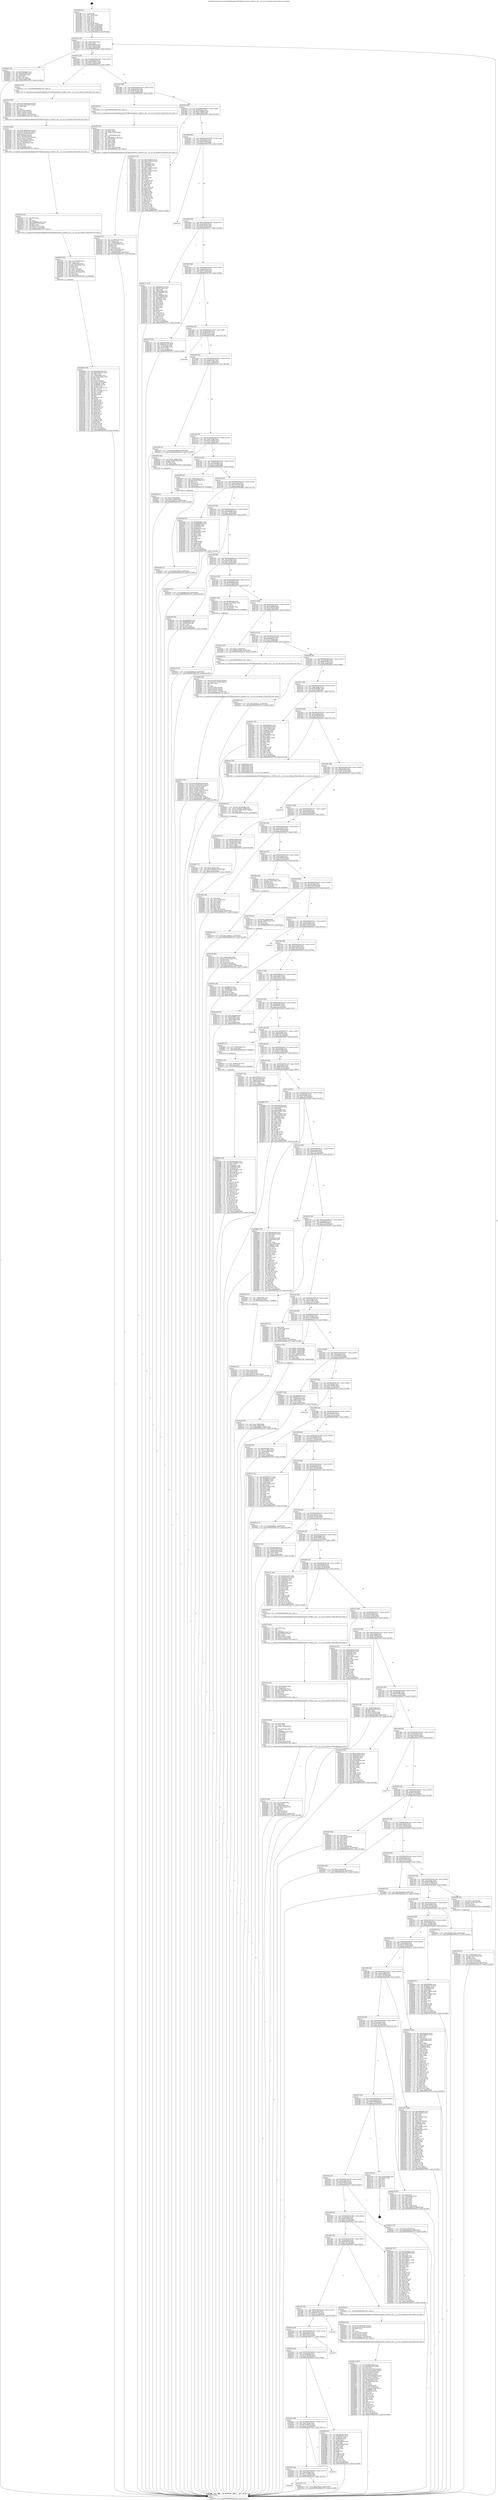 digraph "0x4018f0" {
  label = "0x4018f0 (/mnt/c/Users/mathe/Desktop/tcc/POCII/binaries/extr_ccvlibccv_icf.c__ccv_icf_run_feature_Final-ollvm.out::main(0))"
  labelloc = "t"
  node[shape=record]

  Entry [label="",width=0.3,height=0.3,shape=circle,fillcolor=black,style=filled]
  "0x401922" [label="{
     0x401922 [32]\l
     | [instrs]\l
     &nbsp;&nbsp;0x401922 \<+6\>: mov -0xa8(%rbp),%eax\l
     &nbsp;&nbsp;0x401928 \<+2\>: mov %eax,%ecx\l
     &nbsp;&nbsp;0x40192a \<+6\>: sub $0x836d065e,%ecx\l
     &nbsp;&nbsp;0x401930 \<+6\>: mov %eax,-0xac(%rbp)\l
     &nbsp;&nbsp;0x401936 \<+6\>: mov %ecx,-0xb0(%rbp)\l
     &nbsp;&nbsp;0x40193c \<+6\>: je 0000000000402bd1 \<main+0x12e1\>\l
  }"]
  "0x402bd1" [label="{
     0x402bd1 [30]\l
     | [instrs]\l
     &nbsp;&nbsp;0x402bd1 \<+5\>: mov $0x628d86e0,%eax\l
     &nbsp;&nbsp;0x402bd6 \<+5\>: mov $0xe5400959,%ecx\l
     &nbsp;&nbsp;0x402bdb \<+3\>: mov -0x2e(%rbp),%dl\l
     &nbsp;&nbsp;0x402bde \<+3\>: test $0x1,%dl\l
     &nbsp;&nbsp;0x402be1 \<+3\>: cmovne %ecx,%eax\l
     &nbsp;&nbsp;0x402be4 \<+6\>: mov %eax,-0xa8(%rbp)\l
     &nbsp;&nbsp;0x402bea \<+5\>: jmp 000000000040337b \<main+0x1a8b\>\l
  }"]
  "0x401942" [label="{
     0x401942 [28]\l
     | [instrs]\l
     &nbsp;&nbsp;0x401942 \<+5\>: jmp 0000000000401947 \<main+0x57\>\l
     &nbsp;&nbsp;0x401947 \<+6\>: mov -0xac(%rbp),%eax\l
     &nbsp;&nbsp;0x40194d \<+5\>: sub $0x86732812,%eax\l
     &nbsp;&nbsp;0x401952 \<+6\>: mov %eax,-0xb4(%rbp)\l
     &nbsp;&nbsp;0x401958 \<+6\>: je 00000000004021e2 \<main+0x8f2\>\l
  }"]
  Exit [label="",width=0.3,height=0.3,shape=circle,fillcolor=black,style=filled,peripheries=2]
  "0x4021e2" [label="{
     0x4021e2 [5]\l
     | [instrs]\l
     &nbsp;&nbsp;0x4021e2 \<+5\>: call 0000000000401160 \<next_i\>\l
     | [calls]\l
     &nbsp;&nbsp;0x401160 \{1\} (/mnt/c/Users/mathe/Desktop/tcc/POCII/binaries/extr_ccvlibccv_icf.c__ccv_icf_run_feature_Final-ollvm.out::next_i)\l
  }"]
  "0x40195e" [label="{
     0x40195e [28]\l
     | [instrs]\l
     &nbsp;&nbsp;0x40195e \<+5\>: jmp 0000000000401963 \<main+0x73\>\l
     &nbsp;&nbsp;0x401963 \<+6\>: mov -0xac(%rbp),%eax\l
     &nbsp;&nbsp;0x401969 \<+5\>: sub $0x8cd411d4,%eax\l
     &nbsp;&nbsp;0x40196e \<+6\>: mov %eax,-0xb8(%rbp)\l
     &nbsp;&nbsp;0x401974 \<+6\>: je 0000000000402396 \<main+0xaa6\>\l
  }"]
  "0x40207a" [label="{
     0x40207a\l
  }", style=dashed]
  "0x402396" [label="{
     0x402396 [5]\l
     | [instrs]\l
     &nbsp;&nbsp;0x402396 \<+5\>: call 0000000000401160 \<next_i\>\l
     | [calls]\l
     &nbsp;&nbsp;0x401160 \{1\} (/mnt/c/Users/mathe/Desktop/tcc/POCII/binaries/extr_ccvlibccv_icf.c__ccv_icf_run_feature_Final-ollvm.out::next_i)\l
  }"]
  "0x40197a" [label="{
     0x40197a [28]\l
     | [instrs]\l
     &nbsp;&nbsp;0x40197a \<+5\>: jmp 000000000040197f \<main+0x8f\>\l
     &nbsp;&nbsp;0x40197f \<+6\>: mov -0xac(%rbp),%eax\l
     &nbsp;&nbsp;0x401985 \<+5\>: sub $0x9129ebd4,%eax\l
     &nbsp;&nbsp;0x40198a \<+6\>: mov %eax,-0xbc(%rbp)\l
     &nbsp;&nbsp;0x401990 \<+6\>: je 0000000000402aa0 \<main+0x11b0\>\l
  }"]
  "0x40301e" [label="{
     0x40301e [15]\l
     | [instrs]\l
     &nbsp;&nbsp;0x40301e \<+10\>: movl $0x4c58dcec,-0xa8(%rbp)\l
     &nbsp;&nbsp;0x403028 \<+5\>: jmp 000000000040337b \<main+0x1a8b\>\l
  }"]
  "0x402aa0" [label="{
     0x402aa0 [147]\l
     | [instrs]\l
     &nbsp;&nbsp;0x402aa0 \<+5\>: mov $0x79c98e74,%eax\l
     &nbsp;&nbsp;0x402aa5 \<+5\>: mov $0x54758d45,%ecx\l
     &nbsp;&nbsp;0x402aaa \<+2\>: mov $0x1,%dl\l
     &nbsp;&nbsp;0x402aac \<+7\>: mov 0x40605c,%esi\l
     &nbsp;&nbsp;0x402ab3 \<+7\>: mov 0x406060,%edi\l
     &nbsp;&nbsp;0x402aba \<+3\>: mov %esi,%r8d\l
     &nbsp;&nbsp;0x402abd \<+7\>: sub $0x7a2a6da9,%r8d\l
     &nbsp;&nbsp;0x402ac4 \<+4\>: sub $0x1,%r8d\l
     &nbsp;&nbsp;0x402ac8 \<+7\>: add $0x7a2a6da9,%r8d\l
     &nbsp;&nbsp;0x402acf \<+4\>: imul %r8d,%esi\l
     &nbsp;&nbsp;0x402ad3 \<+3\>: and $0x1,%esi\l
     &nbsp;&nbsp;0x402ad6 \<+3\>: cmp $0x0,%esi\l
     &nbsp;&nbsp;0x402ad9 \<+4\>: sete %r9b\l
     &nbsp;&nbsp;0x402add \<+3\>: cmp $0xa,%edi\l
     &nbsp;&nbsp;0x402ae0 \<+4\>: setl %r10b\l
     &nbsp;&nbsp;0x402ae4 \<+3\>: mov %r9b,%r11b\l
     &nbsp;&nbsp;0x402ae7 \<+4\>: xor $0xff,%r11b\l
     &nbsp;&nbsp;0x402aeb \<+3\>: mov %r10b,%bl\l
     &nbsp;&nbsp;0x402aee \<+3\>: xor $0xff,%bl\l
     &nbsp;&nbsp;0x402af1 \<+3\>: xor $0x1,%dl\l
     &nbsp;&nbsp;0x402af4 \<+3\>: mov %r11b,%r14b\l
     &nbsp;&nbsp;0x402af7 \<+4\>: and $0xff,%r14b\l
     &nbsp;&nbsp;0x402afb \<+3\>: and %dl,%r9b\l
     &nbsp;&nbsp;0x402afe \<+3\>: mov %bl,%r15b\l
     &nbsp;&nbsp;0x402b01 \<+4\>: and $0xff,%r15b\l
     &nbsp;&nbsp;0x402b05 \<+3\>: and %dl,%r10b\l
     &nbsp;&nbsp;0x402b08 \<+3\>: or %r9b,%r14b\l
     &nbsp;&nbsp;0x402b0b \<+3\>: or %r10b,%r15b\l
     &nbsp;&nbsp;0x402b0e \<+3\>: xor %r15b,%r14b\l
     &nbsp;&nbsp;0x402b11 \<+3\>: or %bl,%r11b\l
     &nbsp;&nbsp;0x402b14 \<+4\>: xor $0xff,%r11b\l
     &nbsp;&nbsp;0x402b18 \<+3\>: or $0x1,%dl\l
     &nbsp;&nbsp;0x402b1b \<+3\>: and %dl,%r11b\l
     &nbsp;&nbsp;0x402b1e \<+3\>: or %r11b,%r14b\l
     &nbsp;&nbsp;0x402b21 \<+4\>: test $0x1,%r14b\l
     &nbsp;&nbsp;0x402b25 \<+3\>: cmovne %ecx,%eax\l
     &nbsp;&nbsp;0x402b28 \<+6\>: mov %eax,-0xa8(%rbp)\l
     &nbsp;&nbsp;0x402b2e \<+5\>: jmp 000000000040337b \<main+0x1a8b\>\l
  }"]
  "0x401996" [label="{
     0x401996 [28]\l
     | [instrs]\l
     &nbsp;&nbsp;0x401996 \<+5\>: jmp 000000000040199b \<main+0xab\>\l
     &nbsp;&nbsp;0x40199b \<+6\>: mov -0xac(%rbp),%eax\l
     &nbsp;&nbsp;0x4019a1 \<+5\>: sub $0x93f25f28,%eax\l
     &nbsp;&nbsp;0x4019a6 \<+6\>: mov %eax,-0xc0(%rbp)\l
     &nbsp;&nbsp;0x4019ac \<+6\>: je 0000000000403338 \<main+0x1a48\>\l
  }"]
  "0x40205e" [label="{
     0x40205e [28]\l
     | [instrs]\l
     &nbsp;&nbsp;0x40205e \<+5\>: jmp 0000000000402063 \<main+0x773\>\l
     &nbsp;&nbsp;0x402063 \<+6\>: mov -0xac(%rbp),%eax\l
     &nbsp;&nbsp;0x402069 \<+5\>: sub $0x7a4ed692,%eax\l
     &nbsp;&nbsp;0x40206e \<+6\>: mov %eax,-0x1b8(%rbp)\l
     &nbsp;&nbsp;0x402074 \<+6\>: je 000000000040301e \<main+0x172e\>\l
  }"]
  "0x403338" [label="{
     0x403338\l
  }", style=dashed]
  "0x4019b2" [label="{
     0x4019b2 [28]\l
     | [instrs]\l
     &nbsp;&nbsp;0x4019b2 \<+5\>: jmp 00000000004019b7 \<main+0xc7\>\l
     &nbsp;&nbsp;0x4019b7 \<+6\>: mov -0xac(%rbp),%eax\l
     &nbsp;&nbsp;0x4019bd \<+5\>: sub $0x94a60cce,%eax\l
     &nbsp;&nbsp;0x4019c2 \<+6\>: mov %eax,-0xc4(%rbp)\l
     &nbsp;&nbsp;0x4019c8 \<+6\>: je 0000000000402c77 \<main+0x1387\>\l
  }"]
  "0x403301" [label="{
     0x403301\l
  }", style=dashed]
  "0x402c77" [label="{
     0x402c77 [113]\l
     | [instrs]\l
     &nbsp;&nbsp;0x402c77 \<+5\>: mov $0x665813e3,%eax\l
     &nbsp;&nbsp;0x402c7c \<+5\>: mov $0x9fc17d5a,%ecx\l
     &nbsp;&nbsp;0x402c81 \<+2\>: xor %edx,%edx\l
     &nbsp;&nbsp;0x402c83 \<+6\>: mov -0x9c(%rbp),%esi\l
     &nbsp;&nbsp;0x402c89 \<+6\>: add $0x358bd5f4,%esi\l
     &nbsp;&nbsp;0x402c8f \<+3\>: add $0x1,%esi\l
     &nbsp;&nbsp;0x402c92 \<+6\>: sub $0x358bd5f4,%esi\l
     &nbsp;&nbsp;0x402c98 \<+6\>: mov %esi,-0x9c(%rbp)\l
     &nbsp;&nbsp;0x402c9e \<+7\>: mov 0x40605c,%esi\l
     &nbsp;&nbsp;0x402ca5 \<+7\>: mov 0x406060,%edi\l
     &nbsp;&nbsp;0x402cac \<+3\>: sub $0x1,%edx\l
     &nbsp;&nbsp;0x402caf \<+3\>: mov %esi,%r8d\l
     &nbsp;&nbsp;0x402cb2 \<+3\>: add %edx,%r8d\l
     &nbsp;&nbsp;0x402cb5 \<+4\>: imul %r8d,%esi\l
     &nbsp;&nbsp;0x402cb9 \<+3\>: and $0x1,%esi\l
     &nbsp;&nbsp;0x402cbc \<+3\>: cmp $0x0,%esi\l
     &nbsp;&nbsp;0x402cbf \<+4\>: sete %r9b\l
     &nbsp;&nbsp;0x402cc3 \<+3\>: cmp $0xa,%edi\l
     &nbsp;&nbsp;0x402cc6 \<+4\>: setl %r10b\l
     &nbsp;&nbsp;0x402cca \<+3\>: mov %r9b,%r11b\l
     &nbsp;&nbsp;0x402ccd \<+3\>: and %r10b,%r11b\l
     &nbsp;&nbsp;0x402cd0 \<+3\>: xor %r10b,%r9b\l
     &nbsp;&nbsp;0x402cd3 \<+3\>: or %r9b,%r11b\l
     &nbsp;&nbsp;0x402cd6 \<+4\>: test $0x1,%r11b\l
     &nbsp;&nbsp;0x402cda \<+3\>: cmovne %ecx,%eax\l
     &nbsp;&nbsp;0x402cdd \<+6\>: mov %eax,-0xa8(%rbp)\l
     &nbsp;&nbsp;0x402ce3 \<+5\>: jmp 000000000040337b \<main+0x1a8b\>\l
  }"]
  "0x4019ce" [label="{
     0x4019ce [28]\l
     | [instrs]\l
     &nbsp;&nbsp;0x4019ce \<+5\>: jmp 00000000004019d3 \<main+0xe3\>\l
     &nbsp;&nbsp;0x4019d3 \<+6\>: mov -0xac(%rbp),%eax\l
     &nbsp;&nbsp;0x4019d9 \<+5\>: sub $0x98e7ea3d,%eax\l
     &nbsp;&nbsp;0x4019de \<+6\>: mov %eax,-0xc8(%rbp)\l
     &nbsp;&nbsp;0x4019e4 \<+6\>: je 0000000000402378 \<main+0xa88\>\l
  }"]
  "0x402f83" [label="{
     0x402f83 [155]\l
     | [instrs]\l
     &nbsp;&nbsp;0x402f83 \<+5\>: mov $0x5945992,%ecx\l
     &nbsp;&nbsp;0x402f88 \<+5\>: mov $0x7a4ed692,%edx\l
     &nbsp;&nbsp;0x402f8d \<+3\>: mov $0x1,%sil\l
     &nbsp;&nbsp;0x402f90 \<+8\>: mov 0x40605c,%r8d\l
     &nbsp;&nbsp;0x402f98 \<+8\>: mov 0x406060,%r9d\l
     &nbsp;&nbsp;0x402fa0 \<+3\>: mov %r8d,%r10d\l
     &nbsp;&nbsp;0x402fa3 \<+7\>: sub $0x870f79b,%r10d\l
     &nbsp;&nbsp;0x402faa \<+4\>: sub $0x1,%r10d\l
     &nbsp;&nbsp;0x402fae \<+7\>: add $0x870f79b,%r10d\l
     &nbsp;&nbsp;0x402fb5 \<+4\>: imul %r10d,%r8d\l
     &nbsp;&nbsp;0x402fb9 \<+4\>: and $0x1,%r8d\l
     &nbsp;&nbsp;0x402fbd \<+4\>: cmp $0x0,%r8d\l
     &nbsp;&nbsp;0x402fc1 \<+4\>: sete %r11b\l
     &nbsp;&nbsp;0x402fc5 \<+4\>: cmp $0xa,%r9d\l
     &nbsp;&nbsp;0x402fc9 \<+3\>: setl %bl\l
     &nbsp;&nbsp;0x402fcc \<+3\>: mov %r11b,%r14b\l
     &nbsp;&nbsp;0x402fcf \<+4\>: xor $0xff,%r14b\l
     &nbsp;&nbsp;0x402fd3 \<+3\>: mov %bl,%r15b\l
     &nbsp;&nbsp;0x402fd6 \<+4\>: xor $0xff,%r15b\l
     &nbsp;&nbsp;0x402fda \<+4\>: xor $0x0,%sil\l
     &nbsp;&nbsp;0x402fde \<+3\>: mov %r14b,%r12b\l
     &nbsp;&nbsp;0x402fe1 \<+4\>: and $0x0,%r12b\l
     &nbsp;&nbsp;0x402fe5 \<+3\>: and %sil,%r11b\l
     &nbsp;&nbsp;0x402fe8 \<+3\>: mov %r15b,%r13b\l
     &nbsp;&nbsp;0x402feb \<+4\>: and $0x0,%r13b\l
     &nbsp;&nbsp;0x402fef \<+3\>: and %sil,%bl\l
     &nbsp;&nbsp;0x402ff2 \<+3\>: or %r11b,%r12b\l
     &nbsp;&nbsp;0x402ff5 \<+3\>: or %bl,%r13b\l
     &nbsp;&nbsp;0x402ff8 \<+3\>: xor %r13b,%r12b\l
     &nbsp;&nbsp;0x402ffb \<+3\>: or %r15b,%r14b\l
     &nbsp;&nbsp;0x402ffe \<+4\>: xor $0xff,%r14b\l
     &nbsp;&nbsp;0x403002 \<+4\>: or $0x0,%sil\l
     &nbsp;&nbsp;0x403006 \<+3\>: and %sil,%r14b\l
     &nbsp;&nbsp;0x403009 \<+3\>: or %r14b,%r12b\l
     &nbsp;&nbsp;0x40300c \<+4\>: test $0x1,%r12b\l
     &nbsp;&nbsp;0x403010 \<+3\>: cmovne %edx,%ecx\l
     &nbsp;&nbsp;0x403013 \<+6\>: mov %ecx,-0xa8(%rbp)\l
     &nbsp;&nbsp;0x403019 \<+5\>: jmp 000000000040337b \<main+0x1a8b\>\l
  }"]
  "0x402378" [label="{
     0x402378 [30]\l
     | [instrs]\l
     &nbsp;&nbsp;0x402378 \<+5\>: mov $0x4cb57968,%eax\l
     &nbsp;&nbsp;0x40237d \<+5\>: mov $0x8cd411d4,%ecx\l
     &nbsp;&nbsp;0x402382 \<+3\>: mov -0x74(%rbp),%edx\l
     &nbsp;&nbsp;0x402385 \<+3\>: cmp -0x70(%rbp),%edx\l
     &nbsp;&nbsp;0x402388 \<+3\>: cmovl %ecx,%eax\l
     &nbsp;&nbsp;0x40238b \<+6\>: mov %eax,-0xa8(%rbp)\l
     &nbsp;&nbsp;0x402391 \<+5\>: jmp 000000000040337b \<main+0x1a8b\>\l
  }"]
  "0x4019ea" [label="{
     0x4019ea [28]\l
     | [instrs]\l
     &nbsp;&nbsp;0x4019ea \<+5\>: jmp 00000000004019ef \<main+0xff\>\l
     &nbsp;&nbsp;0x4019ef \<+6\>: mov -0xac(%rbp),%eax\l
     &nbsp;&nbsp;0x4019f5 \<+5\>: sub $0x9fb01d01,%eax\l
     &nbsp;&nbsp;0x4019fa \<+6\>: mov %eax,-0xcc(%rbp)\l
     &nbsp;&nbsp;0x401a00 \<+6\>: je 000000000040302d \<main+0x173d\>\l
  }"]
  "0x402f74" [label="{
     0x402f74 [15]\l
     | [instrs]\l
     &nbsp;&nbsp;0x402f74 \<+7\>: mov -0x90(%rbp),%rax\l
     &nbsp;&nbsp;0x402f7b \<+3\>: mov %rax,%rdi\l
     &nbsp;&nbsp;0x402f7e \<+5\>: call 0000000000401030 \<free@plt\>\l
     | [calls]\l
     &nbsp;&nbsp;0x401030 \{1\} (unknown)\l
  }"]
  "0x40302d" [label="{
     0x40302d\l
  }", style=dashed]
  "0x401a06" [label="{
     0x401a06 [28]\l
     | [instrs]\l
     &nbsp;&nbsp;0x401a06 \<+5\>: jmp 0000000000401a0b \<main+0x11b\>\l
     &nbsp;&nbsp;0x401a0b \<+6\>: mov -0xac(%rbp),%eax\l
     &nbsp;&nbsp;0x401a11 \<+5\>: sub $0x9fc17d5a,%eax\l
     &nbsp;&nbsp;0x401a16 \<+6\>: mov %eax,-0xd0(%rbp)\l
     &nbsp;&nbsp;0x401a1c \<+6\>: je 0000000000402ce8 \<main+0x13f8\>\l
  }"]
  "0x402ed6" [label="{
     0x402ed6 [15]\l
     | [instrs]\l
     &nbsp;&nbsp;0x402ed6 \<+10\>: movl $0x407cfb90,-0xa8(%rbp)\l
     &nbsp;&nbsp;0x402ee0 \<+5\>: jmp 000000000040337b \<main+0x1a8b\>\l
  }"]
  "0x402ce8" [label="{
     0x402ce8 [15]\l
     | [instrs]\l
     &nbsp;&nbsp;0x402ce8 \<+10\>: movl $0x9129ebd4,-0xa8(%rbp)\l
     &nbsp;&nbsp;0x402cf2 \<+5\>: jmp 000000000040337b \<main+0x1a8b\>\l
  }"]
  "0x401a22" [label="{
     0x401a22 [28]\l
     | [instrs]\l
     &nbsp;&nbsp;0x401a22 \<+5\>: jmp 0000000000401a27 \<main+0x137\>\l
     &nbsp;&nbsp;0x401a27 \<+6\>: mov -0xac(%rbp),%eax\l
     &nbsp;&nbsp;0x401a2d \<+5\>: sub $0xa1ee22bd,%eax\l
     &nbsp;&nbsp;0x401a32 \<+6\>: mov %eax,-0xd4(%rbp)\l
     &nbsp;&nbsp;0x401a38 \<+6\>: je 0000000000402933 \<main+0x1043\>\l
  }"]
  "0x402e45" [label="{
     0x402e45 [15]\l
     | [instrs]\l
     &nbsp;&nbsp;0x402e45 \<+10\>: movl $0x4bf41ebf,-0xa8(%rbp)\l
     &nbsp;&nbsp;0x402e4f \<+5\>: jmp 000000000040337b \<main+0x1a8b\>\l
  }"]
  "0x402933" [label="{
     0x402933 [29]\l
     | [instrs]\l
     &nbsp;&nbsp;0x402933 \<+10\>: movl $0x1,-0x88(%rbp)\l
     &nbsp;&nbsp;0x40293d \<+7\>: movslq -0x88(%rbp),%rax\l
     &nbsp;&nbsp;0x402944 \<+4\>: shl $0x2,%rax\l
     &nbsp;&nbsp;0x402948 \<+3\>: mov %rax,%rdi\l
     &nbsp;&nbsp;0x40294b \<+5\>: call 0000000000401050 \<malloc@plt\>\l
     | [calls]\l
     &nbsp;&nbsp;0x401050 \{1\} (unknown)\l
  }"]
  "0x401a3e" [label="{
     0x401a3e [28]\l
     | [instrs]\l
     &nbsp;&nbsp;0x401a3e \<+5\>: jmp 0000000000401a43 \<main+0x153\>\l
     &nbsp;&nbsp;0x401a43 \<+6\>: mov -0xac(%rbp),%eax\l
     &nbsp;&nbsp;0x401a49 \<+5\>: sub $0xa1fd19dd,%eax\l
     &nbsp;&nbsp;0x401a4e \<+6\>: mov %eax,-0xd8(%rbp)\l
     &nbsp;&nbsp;0x401a54 \<+6\>: je 0000000000402eb8 \<main+0x15c8\>\l
  }"]
  "0x402c0d" [label="{
     0x402c0d [15]\l
     | [instrs]\l
     &nbsp;&nbsp;0x402c0d \<+10\>: movl $0x17d9a632,-0xa8(%rbp)\l
     &nbsp;&nbsp;0x402c17 \<+5\>: jmp 000000000040337b \<main+0x1a8b\>\l
  }"]
  "0x402eb8" [label="{
     0x402eb8 [30]\l
     | [instrs]\l
     &nbsp;&nbsp;0x402eb8 \<+4\>: mov -0x68(%rbp),%rax\l
     &nbsp;&nbsp;0x402ebc \<+7\>: movslq -0xa4(%rbp),%rcx\l
     &nbsp;&nbsp;0x402ec3 \<+4\>: shl $0x5,%rcx\l
     &nbsp;&nbsp;0x402ec7 \<+3\>: add %rcx,%rax\l
     &nbsp;&nbsp;0x402eca \<+4\>: mov 0x18(%rax),%rax\l
     &nbsp;&nbsp;0x402ece \<+3\>: mov %rax,%rdi\l
     &nbsp;&nbsp;0x402ed1 \<+5\>: call 0000000000401030 \<free@plt\>\l
     | [calls]\l
     &nbsp;&nbsp;0x401030 \{1\} (unknown)\l
  }"]
  "0x401a5a" [label="{
     0x401a5a [28]\l
     | [instrs]\l
     &nbsp;&nbsp;0x401a5a \<+5\>: jmp 0000000000401a5f \<main+0x16f\>\l
     &nbsp;&nbsp;0x401a5f \<+6\>: mov -0xac(%rbp),%eax\l
     &nbsp;&nbsp;0x401a65 \<+5\>: sub $0xa70d75dc,%eax\l
     &nbsp;&nbsp;0x401a6a \<+6\>: mov %eax,-0xdc(%rbp)\l
     &nbsp;&nbsp;0x401a70 \<+6\>: je 0000000000403066 \<main+0x1776\>\l
  }"]
  "0x402a81" [label="{
     0x402a81 [31]\l
     | [instrs]\l
     &nbsp;&nbsp;0x402a81 \<+10\>: movl $0x0,-0x9c(%rbp)\l
     &nbsp;&nbsp;0x402a8b \<+10\>: movl $0x9129ebd4,-0xa8(%rbp)\l
     &nbsp;&nbsp;0x402a95 \<+6\>: mov %eax,-0x1fc(%rbp)\l
     &nbsp;&nbsp;0x402a9b \<+5\>: jmp 000000000040337b \<main+0x1a8b\>\l
  }"]
  "0x403066" [label="{
     0x403066 [91]\l
     | [instrs]\l
     &nbsp;&nbsp;0x403066 \<+5\>: mov $0x6dd3ddce,%eax\l
     &nbsp;&nbsp;0x40306b \<+5\>: mov $0xd58b68ae,%ecx\l
     &nbsp;&nbsp;0x403070 \<+7\>: mov 0x40605c,%edx\l
     &nbsp;&nbsp;0x403077 \<+7\>: mov 0x406060,%esi\l
     &nbsp;&nbsp;0x40307e \<+2\>: mov %edx,%edi\l
     &nbsp;&nbsp;0x403080 \<+6\>: add $0xf6f78a72,%edi\l
     &nbsp;&nbsp;0x403086 \<+3\>: sub $0x1,%edi\l
     &nbsp;&nbsp;0x403089 \<+6\>: sub $0xf6f78a72,%edi\l
     &nbsp;&nbsp;0x40308f \<+3\>: imul %edi,%edx\l
     &nbsp;&nbsp;0x403092 \<+3\>: and $0x1,%edx\l
     &nbsp;&nbsp;0x403095 \<+3\>: cmp $0x0,%edx\l
     &nbsp;&nbsp;0x403098 \<+4\>: sete %r8b\l
     &nbsp;&nbsp;0x40309c \<+3\>: cmp $0xa,%esi\l
     &nbsp;&nbsp;0x40309f \<+4\>: setl %r9b\l
     &nbsp;&nbsp;0x4030a3 \<+3\>: mov %r8b,%r10b\l
     &nbsp;&nbsp;0x4030a6 \<+3\>: and %r9b,%r10b\l
     &nbsp;&nbsp;0x4030a9 \<+3\>: xor %r9b,%r8b\l
     &nbsp;&nbsp;0x4030ac \<+3\>: or %r8b,%r10b\l
     &nbsp;&nbsp;0x4030af \<+4\>: test $0x1,%r10b\l
     &nbsp;&nbsp;0x4030b3 \<+3\>: cmovne %ecx,%eax\l
     &nbsp;&nbsp;0x4030b6 \<+6\>: mov %eax,-0xa8(%rbp)\l
     &nbsp;&nbsp;0x4030bc \<+5\>: jmp 000000000040337b \<main+0x1a8b\>\l
  }"]
  "0x401a76" [label="{
     0x401a76 [28]\l
     | [instrs]\l
     &nbsp;&nbsp;0x401a76 \<+5\>: jmp 0000000000401a7b \<main+0x18b\>\l
     &nbsp;&nbsp;0x401a7b \<+6\>: mov -0xac(%rbp),%eax\l
     &nbsp;&nbsp;0x401a81 \<+5\>: sub $0xa77f40d7,%eax\l
     &nbsp;&nbsp;0x401a86 \<+6\>: mov %eax,-0xe0(%rbp)\l
     &nbsp;&nbsp;0x401a8c \<+6\>: je 0000000000402535 \<main+0xc45\>\l
  }"]
  "0x402a60" [label="{
     0x402a60 [33]\l
     | [instrs]\l
     &nbsp;&nbsp;0x402a60 \<+10\>: movabs $0x4040d6,%rdi\l
     &nbsp;&nbsp;0x402a6a \<+8\>: movss %xmm0,-0x98(%rbp)\l
     &nbsp;&nbsp;0x402a72 \<+8\>: cvtss2sd -0x98(%rbp),%xmm0\l
     &nbsp;&nbsp;0x402a7a \<+2\>: mov $0x1,%al\l
     &nbsp;&nbsp;0x402a7c \<+5\>: call 0000000000401040 \<printf@plt\>\l
     | [calls]\l
     &nbsp;&nbsp;0x401040 \{1\} (unknown)\l
  }"]
  "0x402535" [label="{
     0x402535 [15]\l
     | [instrs]\l
     &nbsp;&nbsp;0x402535 \<+10\>: movl $0x98e7ea3d,-0xa8(%rbp)\l
     &nbsp;&nbsp;0x40253f \<+5\>: jmp 000000000040337b \<main+0x1a8b\>\l
  }"]
  "0x401a92" [label="{
     0x401a92 [28]\l
     | [instrs]\l
     &nbsp;&nbsp;0x401a92 \<+5\>: jmp 0000000000401a97 \<main+0x1a7\>\l
     &nbsp;&nbsp;0x401a97 \<+6\>: mov -0xac(%rbp),%eax\l
     &nbsp;&nbsp;0x401a9d \<+5\>: sub $0xb7f8a18a,%eax\l
     &nbsp;&nbsp;0x401aa2 \<+6\>: mov %eax,-0xe4(%rbp)\l
     &nbsp;&nbsp;0x401aa8 \<+6\>: je 0000000000402e09 \<main+0x1519\>\l
  }"]
  "0x4029ca" [label="{
     0x4029ca [78]\l
     | [instrs]\l
     &nbsp;&nbsp;0x4029ca \<+8\>: movsd 0x1636(%rip),%xmm1\l
     &nbsp;&nbsp;0x4029d2 \<+8\>: movsd 0x1636(%rip),%xmm2\l
     &nbsp;&nbsp;0x4029da \<+4\>: cvtss2sd %xmm0,%xmm0\l
     &nbsp;&nbsp;0x4029de \<+4\>: divsd %xmm2,%xmm0\l
     &nbsp;&nbsp;0x4029e2 \<+4\>: addsd %xmm0,%xmm1\l
     &nbsp;&nbsp;0x4029e6 \<+8\>: movsd -0x1f8(%rbp),%xmm0\l
     &nbsp;&nbsp;0x4029ee \<+4\>: mulsd %xmm1,%xmm0\l
     &nbsp;&nbsp;0x4029f2 \<+4\>: cvtsd2ss %xmm0,%xmm0\l
     &nbsp;&nbsp;0x4029f6 \<+7\>: mov -0x90(%rbp),%rsi\l
     &nbsp;&nbsp;0x4029fd \<+7\>: movslq -0x94(%rbp),%rdi\l
     &nbsp;&nbsp;0x402a04 \<+5\>: movss %xmm0,(%rsi,%rdi,4)\l
     &nbsp;&nbsp;0x402a09 \<+10\>: movl $0x5a91fed1,-0xa8(%rbp)\l
     &nbsp;&nbsp;0x402a13 \<+5\>: jmp 000000000040337b \<main+0x1a8b\>\l
  }"]
  "0x402e09" [label="{
     0x402e09 [30]\l
     | [instrs]\l
     &nbsp;&nbsp;0x402e09 \<+5\>: mov $0xc22fb599,%eax\l
     &nbsp;&nbsp;0x402e0e \<+5\>: mov $0xb8fefd0d,%ecx\l
     &nbsp;&nbsp;0x402e13 \<+3\>: mov -0x2d(%rbp),%dl\l
     &nbsp;&nbsp;0x402e16 \<+3\>: test $0x1,%dl\l
     &nbsp;&nbsp;0x402e19 \<+3\>: cmovne %ecx,%eax\l
     &nbsp;&nbsp;0x402e1c \<+6\>: mov %eax,-0xa8(%rbp)\l
     &nbsp;&nbsp;0x402e22 \<+5\>: jmp 000000000040337b \<main+0x1a8b\>\l
  }"]
  "0x401aae" [label="{
     0x401aae [28]\l
     | [instrs]\l
     &nbsp;&nbsp;0x401aae \<+5\>: jmp 0000000000401ab3 \<main+0x1c3\>\l
     &nbsp;&nbsp;0x401ab3 \<+6\>: mov -0xac(%rbp),%eax\l
     &nbsp;&nbsp;0x401ab9 \<+5\>: sub $0xb8fefd0d,%eax\l
     &nbsp;&nbsp;0x401abe \<+6\>: mov %eax,-0xe8(%rbp)\l
     &nbsp;&nbsp;0x401ac4 \<+6\>: je 0000000000402e27 \<main+0x1537\>\l
  }"]
  "0x402999" [label="{
     0x402999 [49]\l
     | [instrs]\l
     &nbsp;&nbsp;0x402999 \<+8\>: movsd 0x1677(%rip),%xmm0\l
     &nbsp;&nbsp;0x4029a1 \<+8\>: movsd 0x1677(%rip),%xmm1\l
     &nbsp;&nbsp;0x4029a9 \<+5\>: mov $0x2,%ecx\l
     &nbsp;&nbsp;0x4029ae \<+1\>: cltd\l
     &nbsp;&nbsp;0x4029af \<+2\>: idiv %ecx\l
     &nbsp;&nbsp;0x4029b1 \<+4\>: cvtsi2sd %edx,%xmm2\l
     &nbsp;&nbsp;0x4029b5 \<+4\>: mulsd %xmm2,%xmm1\l
     &nbsp;&nbsp;0x4029b9 \<+4\>: addsd %xmm0,%xmm1\l
     &nbsp;&nbsp;0x4029bd \<+8\>: movsd %xmm1,-0x1f8(%rbp)\l
     &nbsp;&nbsp;0x4029c5 \<+5\>: call 00000000004011a0 \<next_f\>\l
     | [calls]\l
     &nbsp;&nbsp;0x4011a0 \{1\} (/mnt/c/Users/mathe/Desktop/tcc/POCII/binaries/extr_ccvlibccv_icf.c__ccv_icf_run_feature_Final-ollvm.out::next_f)\l
  }"]
  "0x402e27" [label="{
     0x402e27 [30]\l
     | [instrs]\l
     &nbsp;&nbsp;0x402e27 \<+4\>: mov -0x68(%rbp),%rax\l
     &nbsp;&nbsp;0x402e2b \<+7\>: movslq -0xa0(%rbp),%rcx\l
     &nbsp;&nbsp;0x402e32 \<+4\>: shl $0x5,%rcx\l
     &nbsp;&nbsp;0x402e36 \<+3\>: add %rcx,%rax\l
     &nbsp;&nbsp;0x402e39 \<+4\>: mov 0x10(%rax),%rax\l
     &nbsp;&nbsp;0x402e3d \<+3\>: mov %rax,%rdi\l
     &nbsp;&nbsp;0x402e40 \<+5\>: call 0000000000401030 \<free@plt\>\l
     | [calls]\l
     &nbsp;&nbsp;0x401030 \{1\} (unknown)\l
  }"]
  "0x401aca" [label="{
     0x401aca [28]\l
     | [instrs]\l
     &nbsp;&nbsp;0x401aca \<+5\>: jmp 0000000000401acf \<main+0x1df\>\l
     &nbsp;&nbsp;0x401acf \<+6\>: mov -0xac(%rbp),%eax\l
     &nbsp;&nbsp;0x401ad5 \<+5\>: sub $0xc22fb599,%eax\l
     &nbsp;&nbsp;0x401ada \<+6\>: mov %eax,-0xec(%rbp)\l
     &nbsp;&nbsp;0x401ae0 \<+6\>: je 0000000000402e7e \<main+0x158e\>\l
  }"]
  "0x402950" [label="{
     0x402950 [32]\l
     | [instrs]\l
     &nbsp;&nbsp;0x402950 \<+7\>: mov %rax,-0x90(%rbp)\l
     &nbsp;&nbsp;0x402957 \<+10\>: movl $0x0,-0x94(%rbp)\l
     &nbsp;&nbsp;0x402961 \<+10\>: movl $0x12eb91ea,-0xa8(%rbp)\l
     &nbsp;&nbsp;0x40296b \<+5\>: jmp 000000000040337b \<main+0x1a8b\>\l
  }"]
  "0x402e7e" [label="{
     0x402e7e [25]\l
     | [instrs]\l
     &nbsp;&nbsp;0x402e7e \<+10\>: movl $0x0,-0xa4(%rbp)\l
     &nbsp;&nbsp;0x402e88 \<+10\>: movl $0xf84716d0,-0xa8(%rbp)\l
     &nbsp;&nbsp;0x402e92 \<+5\>: jmp 000000000040337b \<main+0x1a8b\>\l
  }"]
  "0x401ae6" [label="{
     0x401ae6 [28]\l
     | [instrs]\l
     &nbsp;&nbsp;0x401ae6 \<+5\>: jmp 0000000000401aeb \<main+0x1fb\>\l
     &nbsp;&nbsp;0x401aeb \<+6\>: mov -0xac(%rbp),%eax\l
     &nbsp;&nbsp;0x401af1 \<+5\>: sub $0xc6f3fec8,%eax\l
     &nbsp;&nbsp;0x401af6 \<+6\>: mov %eax,-0xf0(%rbp)\l
     &nbsp;&nbsp;0x401afc \<+6\>: je 0000000000402994 \<main+0x10a4\>\l
  }"]
  "0x402042" [label="{
     0x402042 [28]\l
     | [instrs]\l
     &nbsp;&nbsp;0x402042 \<+5\>: jmp 0000000000402047 \<main+0x757\>\l
     &nbsp;&nbsp;0x402047 \<+6\>: mov -0xac(%rbp),%eax\l
     &nbsp;&nbsp;0x40204d \<+5\>: sub $0x79c98e74,%eax\l
     &nbsp;&nbsp;0x402052 \<+6\>: mov %eax,-0x1b4(%rbp)\l
     &nbsp;&nbsp;0x402058 \<+6\>: je 0000000000403301 \<main+0x1a11\>\l
  }"]
  "0x402994" [label="{
     0x402994 [5]\l
     | [instrs]\l
     &nbsp;&nbsp;0x402994 \<+5\>: call 0000000000401160 \<next_i\>\l
     | [calls]\l
     &nbsp;&nbsp;0x401160 \{1\} (/mnt/c/Users/mathe/Desktop/tcc/POCII/binaries/extr_ccvlibccv_icf.c__ccv_icf_run_feature_Final-ollvm.out::next_i)\l
  }"]
  "0x401b02" [label="{
     0x401b02 [28]\l
     | [instrs]\l
     &nbsp;&nbsp;0x401b02 \<+5\>: jmp 0000000000401b07 \<main+0x217\>\l
     &nbsp;&nbsp;0x401b07 \<+6\>: mov -0xac(%rbp),%eax\l
     &nbsp;&nbsp;0x401b0d \<+5\>: sub $0xd2297619,%eax\l
     &nbsp;&nbsp;0x401b12 \<+6\>: mov %eax,-0xf4(%rbp)\l
     &nbsp;&nbsp;0x401b18 \<+6\>: je 00000000004026d6 \<main+0xde6\>\l
  }"]
  "0x40285e" [label="{
     0x40285e [91]\l
     | [instrs]\l
     &nbsp;&nbsp;0x40285e \<+5\>: mov $0x7d97ffa3,%eax\l
     &nbsp;&nbsp;0x402863 \<+5\>: mov $0xff3e5b16,%ecx\l
     &nbsp;&nbsp;0x402868 \<+7\>: mov 0x40605c,%edx\l
     &nbsp;&nbsp;0x40286f \<+7\>: mov 0x406060,%esi\l
     &nbsp;&nbsp;0x402876 \<+2\>: mov %edx,%edi\l
     &nbsp;&nbsp;0x402878 \<+6\>: sub $0x4d389c99,%edi\l
     &nbsp;&nbsp;0x40287e \<+3\>: sub $0x1,%edi\l
     &nbsp;&nbsp;0x402881 \<+6\>: add $0x4d389c99,%edi\l
     &nbsp;&nbsp;0x402887 \<+3\>: imul %edi,%edx\l
     &nbsp;&nbsp;0x40288a \<+3\>: and $0x1,%edx\l
     &nbsp;&nbsp;0x40288d \<+3\>: cmp $0x0,%edx\l
     &nbsp;&nbsp;0x402890 \<+4\>: sete %r8b\l
     &nbsp;&nbsp;0x402894 \<+3\>: cmp $0xa,%esi\l
     &nbsp;&nbsp;0x402897 \<+4\>: setl %r9b\l
     &nbsp;&nbsp;0x40289b \<+3\>: mov %r8b,%r10b\l
     &nbsp;&nbsp;0x40289e \<+3\>: and %r9b,%r10b\l
     &nbsp;&nbsp;0x4028a1 \<+3\>: xor %r9b,%r8b\l
     &nbsp;&nbsp;0x4028a4 \<+3\>: or %r8b,%r10b\l
     &nbsp;&nbsp;0x4028a7 \<+4\>: test $0x1,%r10b\l
     &nbsp;&nbsp;0x4028ab \<+3\>: cmovne %ecx,%eax\l
     &nbsp;&nbsp;0x4028ae \<+6\>: mov %eax,-0xa8(%rbp)\l
     &nbsp;&nbsp;0x4028b4 \<+5\>: jmp 000000000040337b \<main+0x1a8b\>\l
  }"]
  "0x4026d6" [label="{
     0x4026d6 [15]\l
     | [instrs]\l
     &nbsp;&nbsp;0x4026d6 \<+10\>: movl $0xe395dae1,-0xa8(%rbp)\l
     &nbsp;&nbsp;0x4026e0 \<+5\>: jmp 000000000040337b \<main+0x1a8b\>\l
  }"]
  "0x401b1e" [label="{
     0x401b1e [28]\l
     | [instrs]\l
     &nbsp;&nbsp;0x401b1e \<+5\>: jmp 0000000000401b23 \<main+0x233\>\l
     &nbsp;&nbsp;0x401b23 \<+6\>: mov -0xac(%rbp),%eax\l
     &nbsp;&nbsp;0x401b29 \<+5\>: sub $0xd58b68ae,%eax\l
     &nbsp;&nbsp;0x401b2e \<+6\>: mov %eax,-0xf8(%rbp)\l
     &nbsp;&nbsp;0x401b34 \<+6\>: je 00000000004030c1 \<main+0x17d1\>\l
  }"]
  "0x402026" [label="{
     0x402026 [28]\l
     | [instrs]\l
     &nbsp;&nbsp;0x402026 \<+5\>: jmp 000000000040202b \<main+0x73b\>\l
     &nbsp;&nbsp;0x40202b \<+6\>: mov -0xac(%rbp),%eax\l
     &nbsp;&nbsp;0x402031 \<+5\>: sub $0x76d92dd6,%eax\l
     &nbsp;&nbsp;0x402036 \<+6\>: mov %eax,-0x1b0(%rbp)\l
     &nbsp;&nbsp;0x40203c \<+6\>: je 000000000040285e \<main+0xf6e\>\l
  }"]
  "0x4030c1" [label="{
     0x4030c1 [97]\l
     | [instrs]\l
     &nbsp;&nbsp;0x4030c1 \<+5\>: mov $0x6dd3ddce,%eax\l
     &nbsp;&nbsp;0x4030c6 \<+5\>: mov $0x5b46fed6,%ecx\l
     &nbsp;&nbsp;0x4030cb \<+3\>: mov -0x3c(%rbp),%edx\l
     &nbsp;&nbsp;0x4030ce \<+3\>: mov %edx,-0x2c(%rbp)\l
     &nbsp;&nbsp;0x4030d1 \<+7\>: mov 0x40605c,%edx\l
     &nbsp;&nbsp;0x4030d8 \<+7\>: mov 0x406060,%esi\l
     &nbsp;&nbsp;0x4030df \<+2\>: mov %edx,%edi\l
     &nbsp;&nbsp;0x4030e1 \<+6\>: add $0x550da83f,%edi\l
     &nbsp;&nbsp;0x4030e7 \<+3\>: sub $0x1,%edi\l
     &nbsp;&nbsp;0x4030ea \<+6\>: sub $0x550da83f,%edi\l
     &nbsp;&nbsp;0x4030f0 \<+3\>: imul %edi,%edx\l
     &nbsp;&nbsp;0x4030f3 \<+3\>: and $0x1,%edx\l
     &nbsp;&nbsp;0x4030f6 \<+3\>: cmp $0x0,%edx\l
     &nbsp;&nbsp;0x4030f9 \<+4\>: sete %r8b\l
     &nbsp;&nbsp;0x4030fd \<+3\>: cmp $0xa,%esi\l
     &nbsp;&nbsp;0x403100 \<+4\>: setl %r9b\l
     &nbsp;&nbsp;0x403104 \<+3\>: mov %r8b,%r10b\l
     &nbsp;&nbsp;0x403107 \<+3\>: and %r9b,%r10b\l
     &nbsp;&nbsp;0x40310a \<+3\>: xor %r9b,%r8b\l
     &nbsp;&nbsp;0x40310d \<+3\>: or %r8b,%r10b\l
     &nbsp;&nbsp;0x403110 \<+4\>: test $0x1,%r10b\l
     &nbsp;&nbsp;0x403114 \<+3\>: cmovne %ecx,%eax\l
     &nbsp;&nbsp;0x403117 \<+6\>: mov %eax,-0xa8(%rbp)\l
     &nbsp;&nbsp;0x40311d \<+5\>: jmp 000000000040337b \<main+0x1a8b\>\l
  }"]
  "0x401b3a" [label="{
     0x401b3a [28]\l
     | [instrs]\l
     &nbsp;&nbsp;0x401b3a \<+5\>: jmp 0000000000401b3f \<main+0x24f\>\l
     &nbsp;&nbsp;0x401b3f \<+6\>: mov -0xac(%rbp),%eax\l
     &nbsp;&nbsp;0x401b45 \<+5\>: sub $0xdad08630,%eax\l
     &nbsp;&nbsp;0x401b4a \<+6\>: mov %eax,-0xfc(%rbp)\l
     &nbsp;&nbsp;0x401b50 \<+6\>: je 0000000000402a42 \<main+0x1152\>\l
  }"]
  "0x403371" [label="{
     0x403371\l
  }", style=dashed]
  "0x402a42" [label="{
     0x402a42 [30]\l
     | [instrs]\l
     &nbsp;&nbsp;0x402a42 \<+4\>: mov -0x68(%rbp),%rdi\l
     &nbsp;&nbsp;0x402a46 \<+7\>: mov -0x90(%rbp),%rsi\l
     &nbsp;&nbsp;0x402a4d \<+3\>: mov -0x50(%rbp),%edx\l
     &nbsp;&nbsp;0x402a50 \<+3\>: mov -0x54(%rbp),%ecx\l
     &nbsp;&nbsp;0x402a53 \<+4\>: mov -0x58(%rbp),%r8d\l
     &nbsp;&nbsp;0x402a57 \<+4\>: mov -0x5c(%rbp),%r9d\l
     &nbsp;&nbsp;0x402a5b \<+5\>: call 00000000004013e0 \<_ccv_icf_run_feature\>\l
     | [calls]\l
     &nbsp;&nbsp;0x4013e0 \{1\} (/mnt/c/Users/mathe/Desktop/tcc/POCII/binaries/extr_ccvlibccv_icf.c__ccv_icf_run_feature_Final-ollvm.out::_ccv_icf_run_feature)\l
  }"]
  "0x401b56" [label="{
     0x401b56 [28]\l
     | [instrs]\l
     &nbsp;&nbsp;0x401b56 \<+5\>: jmp 0000000000401b5b \<main+0x26b\>\l
     &nbsp;&nbsp;0x401b5b \<+6\>: mov -0xac(%rbp),%eax\l
     &nbsp;&nbsp;0x401b61 \<+5\>: sub $0xdd4918ee,%eax\l
     &nbsp;&nbsp;0x401b66 \<+6\>: mov %eax,-0x100(%rbp)\l
     &nbsp;&nbsp;0x401b6c \<+6\>: je 0000000000403250 \<main+0x1960\>\l
  }"]
  "0x40200a" [label="{
     0x40200a [28]\l
     | [instrs]\l
     &nbsp;&nbsp;0x40200a \<+5\>: jmp 000000000040200f \<main+0x71f\>\l
     &nbsp;&nbsp;0x40200f \<+6\>: mov -0xac(%rbp),%eax\l
     &nbsp;&nbsp;0x402015 \<+5\>: sub $0x6dd3ddce,%eax\l
     &nbsp;&nbsp;0x40201a \<+6\>: mov %eax,-0x1ac(%rbp)\l
     &nbsp;&nbsp;0x402020 \<+6\>: je 0000000000403371 \<main+0x1a81\>\l
  }"]
  "0x403250" [label="{
     0x403250\l
  }", style=dashed]
  "0x401b72" [label="{
     0x401b72 [28]\l
     | [instrs]\l
     &nbsp;&nbsp;0x401b72 \<+5\>: jmp 0000000000401b77 \<main+0x287\>\l
     &nbsp;&nbsp;0x401b77 \<+6\>: mov -0xac(%rbp),%eax\l
     &nbsp;&nbsp;0x401b7d \<+5\>: sub $0xe04c44a6,%eax\l
     &nbsp;&nbsp;0x401b82 \<+6\>: mov %eax,-0x104(%rbp)\l
     &nbsp;&nbsp;0x401b88 \<+6\>: je 0000000000402584 \<main+0xc94\>\l
  }"]
  "0x403310" [label="{
     0x403310\l
  }", style=dashed]
  "0x402584" [label="{
     0x402584 [30]\l
     | [instrs]\l
     &nbsp;&nbsp;0x402584 \<+5\>: mov $0xe6b1d48b,%eax\l
     &nbsp;&nbsp;0x402589 \<+5\>: mov $0x3a61c6b9,%ecx\l
     &nbsp;&nbsp;0x40258e \<+3\>: mov -0x7c(%rbp),%edx\l
     &nbsp;&nbsp;0x402591 \<+3\>: cmp -0x78(%rbp),%edx\l
     &nbsp;&nbsp;0x402594 \<+3\>: cmovl %ecx,%eax\l
     &nbsp;&nbsp;0x402597 \<+6\>: mov %eax,-0xa8(%rbp)\l
     &nbsp;&nbsp;0x40259d \<+5\>: jmp 000000000040337b \<main+0x1a8b\>\l
  }"]
  "0x401b8e" [label="{
     0x401b8e [28]\l
     | [instrs]\l
     &nbsp;&nbsp;0x401b8e \<+5\>: jmp 0000000000401b93 \<main+0x2a3\>\l
     &nbsp;&nbsp;0x401b93 \<+6\>: mov -0xac(%rbp),%eax\l
     &nbsp;&nbsp;0x401b99 \<+5\>: sub $0xe395dae1,%eax\l
     &nbsp;&nbsp;0x401b9e \<+6\>: mov %eax,-0x108(%rbp)\l
     &nbsp;&nbsp;0x401ba4 \<+6\>: je 00000000004026e5 \<main+0xdf5\>\l
  }"]
  "0x4027f7" [label="{
     0x4027f7 [46]\l
     | [instrs]\l
     &nbsp;&nbsp;0x4027f7 \<+6\>: mov -0x1ec(%rbp),%ecx\l
     &nbsp;&nbsp;0x4027fd \<+3\>: imul %eax,%ecx\l
     &nbsp;&nbsp;0x402800 \<+4\>: mov -0x68(%rbp),%rsi\l
     &nbsp;&nbsp;0x402804 \<+4\>: movslq -0x6c(%rbp),%rdi\l
     &nbsp;&nbsp;0x402808 \<+4\>: shl $0x5,%rdi\l
     &nbsp;&nbsp;0x40280c \<+3\>: add %rdi,%rsi\l
     &nbsp;&nbsp;0x40280f \<+4\>: mov 0x18(%rsi),%rsi\l
     &nbsp;&nbsp;0x402813 \<+3\>: mov %ecx,0x4(%rsi)\l
     &nbsp;&nbsp;0x402816 \<+10\>: movl $0xe315001,-0xa8(%rbp)\l
     &nbsp;&nbsp;0x402820 \<+5\>: jmp 000000000040337b \<main+0x1a8b\>\l
  }"]
  "0x4026e5" [label="{
     0x4026e5 [36]\l
     | [instrs]\l
     &nbsp;&nbsp;0x4026e5 \<+2\>: xor %eax,%eax\l
     &nbsp;&nbsp;0x4026e7 \<+3\>: mov -0x7c(%rbp),%ecx\l
     &nbsp;&nbsp;0x4026ea \<+2\>: mov %eax,%edx\l
     &nbsp;&nbsp;0x4026ec \<+2\>: sub %ecx,%edx\l
     &nbsp;&nbsp;0x4026ee \<+2\>: mov %eax,%ecx\l
     &nbsp;&nbsp;0x4026f0 \<+3\>: sub $0x1,%ecx\l
     &nbsp;&nbsp;0x4026f3 \<+2\>: add %ecx,%edx\l
     &nbsp;&nbsp;0x4026f5 \<+2\>: sub %edx,%eax\l
     &nbsp;&nbsp;0x4026f7 \<+3\>: mov %eax,-0x7c(%rbp)\l
     &nbsp;&nbsp;0x4026fa \<+10\>: movl $0xe04c44a6,-0xa8(%rbp)\l
     &nbsp;&nbsp;0x402704 \<+5\>: jmp 000000000040337b \<main+0x1a8b\>\l
  }"]
  "0x401baa" [label="{
     0x401baa [28]\l
     | [instrs]\l
     &nbsp;&nbsp;0x401baa \<+5\>: jmp 0000000000401baf \<main+0x2bf\>\l
     &nbsp;&nbsp;0x401baf \<+6\>: mov -0xac(%rbp),%eax\l
     &nbsp;&nbsp;0x401bb5 \<+5\>: sub $0xe5400959,%eax\l
     &nbsp;&nbsp;0x401bba \<+6\>: mov %eax,-0x10c(%rbp)\l
     &nbsp;&nbsp;0x401bc0 \<+6\>: je 0000000000402bef \<main+0x12ff\>\l
  }"]
  "0x4027bd" [label="{
     0x4027bd [58]\l
     | [instrs]\l
     &nbsp;&nbsp;0x4027bd \<+2\>: xor %ecx,%ecx\l
     &nbsp;&nbsp;0x4027bf \<+5\>: mov $0x2,%edx\l
     &nbsp;&nbsp;0x4027c4 \<+6\>: mov %edx,-0x1e8(%rbp)\l
     &nbsp;&nbsp;0x4027ca \<+1\>: cltd\l
     &nbsp;&nbsp;0x4027cb \<+7\>: mov -0x1e8(%rbp),%r8d\l
     &nbsp;&nbsp;0x4027d2 \<+3\>: idiv %r8d\l
     &nbsp;&nbsp;0x4027d5 \<+6\>: imul $0xfffffffe,%edx,%edx\l
     &nbsp;&nbsp;0x4027db \<+3\>: mov %ecx,%r9d\l
     &nbsp;&nbsp;0x4027de \<+3\>: sub %edx,%r9d\l
     &nbsp;&nbsp;0x4027e1 \<+2\>: mov %ecx,%edx\l
     &nbsp;&nbsp;0x4027e3 \<+3\>: sub $0x1,%edx\l
     &nbsp;&nbsp;0x4027e6 \<+3\>: add %edx,%r9d\l
     &nbsp;&nbsp;0x4027e9 \<+3\>: sub %r9d,%ecx\l
     &nbsp;&nbsp;0x4027ec \<+6\>: mov %ecx,-0x1ec(%rbp)\l
     &nbsp;&nbsp;0x4027f2 \<+5\>: call 0000000000401160 \<next_i\>\l
     | [calls]\l
     &nbsp;&nbsp;0x401160 \{1\} (/mnt/c/Users/mathe/Desktop/tcc/POCII/binaries/extr_ccvlibccv_icf.c__ccv_icf_run_feature_Final-ollvm.out::next_i)\l
  }"]
  "0x402bef" [label="{
     0x402bef [30]\l
     | [instrs]\l
     &nbsp;&nbsp;0x402bef \<+4\>: mov -0x68(%rbp),%rax\l
     &nbsp;&nbsp;0x402bf3 \<+7\>: movslq -0x9c(%rbp),%rcx\l
     &nbsp;&nbsp;0x402bfa \<+4\>: shl $0x5,%rcx\l
     &nbsp;&nbsp;0x402bfe \<+3\>: add %rcx,%rax\l
     &nbsp;&nbsp;0x402c01 \<+4\>: mov 0x8(%rax),%rax\l
     &nbsp;&nbsp;0x402c05 \<+3\>: mov %rax,%rdi\l
     &nbsp;&nbsp;0x402c08 \<+5\>: call 0000000000401030 \<free@plt\>\l
     | [calls]\l
     &nbsp;&nbsp;0x401030 \{1\} (unknown)\l
  }"]
  "0x401bc6" [label="{
     0x401bc6 [28]\l
     | [instrs]\l
     &nbsp;&nbsp;0x401bc6 \<+5\>: jmp 0000000000401bcb \<main+0x2db\>\l
     &nbsp;&nbsp;0x401bcb \<+6\>: mov -0xac(%rbp),%eax\l
     &nbsp;&nbsp;0x401bd1 \<+5\>: sub $0xe6b1d48b,%eax\l
     &nbsp;&nbsp;0x401bd6 \<+6\>: mov %eax,-0x110(%rbp)\l
     &nbsp;&nbsp;0x401bdc \<+6\>: je 0000000000402709 \<main+0xe19\>\l
  }"]
  "0x40279a" [label="{
     0x40279a [35]\l
     | [instrs]\l
     &nbsp;&nbsp;0x40279a \<+6\>: mov -0x1e4(%rbp),%ecx\l
     &nbsp;&nbsp;0x4027a0 \<+3\>: imul %eax,%ecx\l
     &nbsp;&nbsp;0x4027a3 \<+4\>: mov -0x68(%rbp),%rsi\l
     &nbsp;&nbsp;0x4027a7 \<+4\>: movslq -0x6c(%rbp),%rdi\l
     &nbsp;&nbsp;0x4027ab \<+4\>: shl $0x5,%rdi\l
     &nbsp;&nbsp;0x4027af \<+3\>: add %rdi,%rsi\l
     &nbsp;&nbsp;0x4027b2 \<+4\>: mov 0x18(%rsi),%rsi\l
     &nbsp;&nbsp;0x4027b6 \<+2\>: mov %ecx,(%rsi)\l
     &nbsp;&nbsp;0x4027b8 \<+5\>: call 0000000000401160 \<next_i\>\l
     | [calls]\l
     &nbsp;&nbsp;0x401160 \{1\} (/mnt/c/Users/mathe/Desktop/tcc/POCII/binaries/extr_ccvlibccv_icf.c__ccv_icf_run_feature_Final-ollvm.out::next_i)\l
  }"]
  "0x402709" [label="{
     0x402709 [23]\l
     | [instrs]\l
     &nbsp;&nbsp;0x402709 \<+7\>: movl $0x1,-0x80(%rbp)\l
     &nbsp;&nbsp;0x402710 \<+4\>: movslq -0x80(%rbp),%rax\l
     &nbsp;&nbsp;0x402714 \<+4\>: shl $0x3,%rax\l
     &nbsp;&nbsp;0x402718 \<+3\>: mov %rax,%rdi\l
     &nbsp;&nbsp;0x40271b \<+5\>: call 0000000000401050 \<malloc@plt\>\l
     | [calls]\l
     &nbsp;&nbsp;0x401050 \{1\} (unknown)\l
  }"]
  "0x401be2" [label="{
     0x401be2 [28]\l
     | [instrs]\l
     &nbsp;&nbsp;0x401be2 \<+5\>: jmp 0000000000401be7 \<main+0x2f7\>\l
     &nbsp;&nbsp;0x401be7 \<+6\>: mov -0xac(%rbp),%eax\l
     &nbsp;&nbsp;0x401bed \<+5\>: sub $0xe820e4f9,%eax\l
     &nbsp;&nbsp;0x401bf2 \<+6\>: mov %eax,-0x114(%rbp)\l
     &nbsp;&nbsp;0x401bf8 \<+6\>: je 000000000040303c \<main+0x174c\>\l
  }"]
  "0x402772" [label="{
     0x402772 [40]\l
     | [instrs]\l
     &nbsp;&nbsp;0x402772 \<+5\>: mov $0x2,%ecx\l
     &nbsp;&nbsp;0x402777 \<+1\>: cltd\l
     &nbsp;&nbsp;0x402778 \<+2\>: idiv %ecx\l
     &nbsp;&nbsp;0x40277a \<+6\>: imul $0xfffffffe,%edx,%ecx\l
     &nbsp;&nbsp;0x402780 \<+6\>: sub $0xc59e26c4,%ecx\l
     &nbsp;&nbsp;0x402786 \<+3\>: add $0x1,%ecx\l
     &nbsp;&nbsp;0x402789 \<+6\>: add $0xc59e26c4,%ecx\l
     &nbsp;&nbsp;0x40278f \<+6\>: mov %ecx,-0x1e4(%rbp)\l
     &nbsp;&nbsp;0x402795 \<+5\>: call 0000000000401160 \<next_i\>\l
     | [calls]\l
     &nbsp;&nbsp;0x401160 \{1\} (/mnt/c/Users/mathe/Desktop/tcc/POCII/binaries/extr_ccvlibccv_icf.c__ccv_icf_run_feature_Final-ollvm.out::next_i)\l
  }"]
  "0x40303c" [label="{
     0x40303c\l
  }", style=dashed]
  "0x401bfe" [label="{
     0x401bfe [28]\l
     | [instrs]\l
     &nbsp;&nbsp;0x401bfe \<+5\>: jmp 0000000000401c03 \<main+0x313\>\l
     &nbsp;&nbsp;0x401c03 \<+6\>: mov -0xac(%rbp),%eax\l
     &nbsp;&nbsp;0x401c09 \<+5\>: sub $0xe9ad2e23,%eax\l
     &nbsp;&nbsp;0x401c0e \<+6\>: mov %eax,-0x118(%rbp)\l
     &nbsp;&nbsp;0x401c14 \<+6\>: je 00000000004020a0 \<main+0x7b0\>\l
  }"]
  "0x402720" [label="{
     0x402720 [44]\l
     | [instrs]\l
     &nbsp;&nbsp;0x402720 \<+4\>: mov -0x68(%rbp),%rdi\l
     &nbsp;&nbsp;0x402724 \<+4\>: movslq -0x6c(%rbp),%rcx\l
     &nbsp;&nbsp;0x402728 \<+4\>: shl $0x5,%rcx\l
     &nbsp;&nbsp;0x40272c \<+3\>: add %rcx,%rdi\l
     &nbsp;&nbsp;0x40272f \<+4\>: mov %rax,0x18(%rdi)\l
     &nbsp;&nbsp;0x402733 \<+10\>: movl $0x0,-0x84(%rbp)\l
     &nbsp;&nbsp;0x40273d \<+10\>: movl $0x327ba1d1,-0xa8(%rbp)\l
     &nbsp;&nbsp;0x402747 \<+5\>: jmp 000000000040337b \<main+0x1a8b\>\l
  }"]
  "0x4020a0" [label="{
     0x4020a0 [30]\l
     | [instrs]\l
     &nbsp;&nbsp;0x4020a0 \<+5\>: mov $0x9f6f0ee,%eax\l
     &nbsp;&nbsp;0x4020a5 \<+5\>: mov $0xf2fbb237,%ecx\l
     &nbsp;&nbsp;0x4020aa \<+3\>: mov -0x38(%rbp),%edx\l
     &nbsp;&nbsp;0x4020ad \<+3\>: cmp $0x2,%edx\l
     &nbsp;&nbsp;0x4020b0 \<+3\>: cmovne %ecx,%eax\l
     &nbsp;&nbsp;0x4020b3 \<+6\>: mov %eax,-0xa8(%rbp)\l
     &nbsp;&nbsp;0x4020b9 \<+5\>: jmp 000000000040337b \<main+0x1a8b\>\l
  }"]
  "0x401c1a" [label="{
     0x401c1a [28]\l
     | [instrs]\l
     &nbsp;&nbsp;0x401c1a \<+5\>: jmp 0000000000401c1f \<main+0x32f\>\l
     &nbsp;&nbsp;0x401c1f \<+6\>: mov -0xac(%rbp),%eax\l
     &nbsp;&nbsp;0x401c25 \<+5\>: sub $0xeed9fba1,%eax\l
     &nbsp;&nbsp;0x401c2a \<+6\>: mov %eax,-0x11c(%rbp)\l
     &nbsp;&nbsp;0x401c30 \<+6\>: je 0000000000402169 \<main+0x879\>\l
  }"]
  "0x40337b" [label="{
     0x40337b [5]\l
     | [instrs]\l
     &nbsp;&nbsp;0x40337b \<+5\>: jmp 0000000000401922 \<main+0x32\>\l
  }"]
  "0x4018f0" [label="{
     0x4018f0 [50]\l
     | [instrs]\l
     &nbsp;&nbsp;0x4018f0 \<+1\>: push %rbp\l
     &nbsp;&nbsp;0x4018f1 \<+3\>: mov %rsp,%rbp\l
     &nbsp;&nbsp;0x4018f4 \<+2\>: push %r15\l
     &nbsp;&nbsp;0x4018f6 \<+2\>: push %r14\l
     &nbsp;&nbsp;0x4018f8 \<+2\>: push %r13\l
     &nbsp;&nbsp;0x4018fa \<+2\>: push %r12\l
     &nbsp;&nbsp;0x4018fc \<+1\>: push %rbx\l
     &nbsp;&nbsp;0x4018fd \<+7\>: sub $0x1f8,%rsp\l
     &nbsp;&nbsp;0x401904 \<+7\>: movl $0x0,-0x3c(%rbp)\l
     &nbsp;&nbsp;0x40190b \<+3\>: mov %edi,-0x40(%rbp)\l
     &nbsp;&nbsp;0x40190e \<+4\>: mov %rsi,-0x48(%rbp)\l
     &nbsp;&nbsp;0x401912 \<+3\>: mov -0x40(%rbp),%edi\l
     &nbsp;&nbsp;0x401915 \<+3\>: mov %edi,-0x38(%rbp)\l
     &nbsp;&nbsp;0x401918 \<+10\>: movl $0xe9ad2e23,-0xa8(%rbp)\l
  }"]
  "0x402633" [label="{
     0x402633 [163]\l
     | [instrs]\l
     &nbsp;&nbsp;0x402633 \<+5\>: mov $0xdd4918ee,%ecx\l
     &nbsp;&nbsp;0x402638 \<+5\>: mov $0xd2297619,%edx\l
     &nbsp;&nbsp;0x40263d \<+2\>: xor %esi,%esi\l
     &nbsp;&nbsp;0x40263f \<+8\>: movsd 0x19c1(%rip),%xmm1\l
     &nbsp;&nbsp;0x402647 \<+8\>: movsd 0x19c1(%rip),%xmm2\l
     &nbsp;&nbsp;0x40264f \<+4\>: cvtss2sd %xmm0,%xmm0\l
     &nbsp;&nbsp;0x402653 \<+4\>: divsd %xmm2,%xmm0\l
     &nbsp;&nbsp;0x402657 \<+4\>: addsd %xmm0,%xmm1\l
     &nbsp;&nbsp;0x40265b \<+8\>: movsd -0x1e0(%rbp),%xmm0\l
     &nbsp;&nbsp;0x402663 \<+4\>: mulsd %xmm1,%xmm0\l
     &nbsp;&nbsp;0x402667 \<+4\>: cvtsd2ss %xmm0,%xmm0\l
     &nbsp;&nbsp;0x40266b \<+4\>: mov -0x68(%rbp),%rdi\l
     &nbsp;&nbsp;0x40266f \<+4\>: movslq -0x6c(%rbp),%r8\l
     &nbsp;&nbsp;0x402673 \<+4\>: shl $0x5,%r8\l
     &nbsp;&nbsp;0x402677 \<+3\>: add %r8,%rdi\l
     &nbsp;&nbsp;0x40267a \<+4\>: mov 0x10(%rdi),%rdi\l
     &nbsp;&nbsp;0x40267e \<+4\>: movslq -0x7c(%rbp),%r8\l
     &nbsp;&nbsp;0x402682 \<+6\>: movss %xmm0,(%rdi,%r8,4)\l
     &nbsp;&nbsp;0x402688 \<+8\>: mov 0x40605c,%r9d\l
     &nbsp;&nbsp;0x402690 \<+8\>: mov 0x406060,%r10d\l
     &nbsp;&nbsp;0x402698 \<+3\>: sub $0x1,%esi\l
     &nbsp;&nbsp;0x40269b \<+3\>: mov %r9d,%r11d\l
     &nbsp;&nbsp;0x40269e \<+3\>: add %esi,%r11d\l
     &nbsp;&nbsp;0x4026a1 \<+4\>: imul %r11d,%r9d\l
     &nbsp;&nbsp;0x4026a5 \<+4\>: and $0x1,%r9d\l
     &nbsp;&nbsp;0x4026a9 \<+4\>: cmp $0x0,%r9d\l
     &nbsp;&nbsp;0x4026ad \<+3\>: sete %bl\l
     &nbsp;&nbsp;0x4026b0 \<+4\>: cmp $0xa,%r10d\l
     &nbsp;&nbsp;0x4026b4 \<+4\>: setl %r14b\l
     &nbsp;&nbsp;0x4026b8 \<+3\>: mov %bl,%r15b\l
     &nbsp;&nbsp;0x4026bb \<+3\>: and %r14b,%r15b\l
     &nbsp;&nbsp;0x4026be \<+3\>: xor %r14b,%bl\l
     &nbsp;&nbsp;0x4026c1 \<+3\>: or %bl,%r15b\l
     &nbsp;&nbsp;0x4026c4 \<+4\>: test $0x1,%r15b\l
     &nbsp;&nbsp;0x4026c8 \<+3\>: cmovne %edx,%ecx\l
     &nbsp;&nbsp;0x4026cb \<+6\>: mov %ecx,-0xa8(%rbp)\l
     &nbsp;&nbsp;0x4026d1 \<+5\>: jmp 000000000040337b \<main+0x1a8b\>\l
  }"]
  "0x402169" [label="{
     0x402169 [30]\l
     | [instrs]\l
     &nbsp;&nbsp;0x402169 \<+5\>: mov $0xa1ee22bd,%eax\l
     &nbsp;&nbsp;0x40216e \<+5\>: mov $0x36dcff90,%ecx\l
     &nbsp;&nbsp;0x402173 \<+3\>: mov -0x6c(%rbp),%edx\l
     &nbsp;&nbsp;0x402176 \<+3\>: cmp -0x60(%rbp),%edx\l
     &nbsp;&nbsp;0x402179 \<+3\>: cmovl %ecx,%eax\l
     &nbsp;&nbsp;0x40217c \<+6\>: mov %eax,-0xa8(%rbp)\l
     &nbsp;&nbsp;0x402182 \<+5\>: jmp 000000000040337b \<main+0x1a8b\>\l
  }"]
  "0x401c36" [label="{
     0x401c36 [28]\l
     | [instrs]\l
     &nbsp;&nbsp;0x401c36 \<+5\>: jmp 0000000000401c3b \<main+0x34b\>\l
     &nbsp;&nbsp;0x401c3b \<+6\>: mov -0xac(%rbp),%eax\l
     &nbsp;&nbsp;0x401c41 \<+5\>: sub $0xf2fbb237,%eax\l
     &nbsp;&nbsp;0x401c46 \<+6\>: mov %eax,-0x120(%rbp)\l
     &nbsp;&nbsp;0x401c4c \<+6\>: je 00000000004020be \<main+0x7ce\>\l
  }"]
  "0x402602" [label="{
     0x402602 [49]\l
     | [instrs]\l
     &nbsp;&nbsp;0x402602 \<+8\>: movsd 0x1a0e(%rip),%xmm0\l
     &nbsp;&nbsp;0x40260a \<+8\>: movsd 0x1a0e(%rip),%xmm1\l
     &nbsp;&nbsp;0x402612 \<+5\>: mov $0x2,%ecx\l
     &nbsp;&nbsp;0x402617 \<+1\>: cltd\l
     &nbsp;&nbsp;0x402618 \<+2\>: idiv %ecx\l
     &nbsp;&nbsp;0x40261a \<+4\>: cvtsi2sd %edx,%xmm2\l
     &nbsp;&nbsp;0x40261e \<+4\>: mulsd %xmm2,%xmm1\l
     &nbsp;&nbsp;0x402622 \<+4\>: addsd %xmm0,%xmm1\l
     &nbsp;&nbsp;0x402626 \<+8\>: movsd %xmm1,-0x1e0(%rbp)\l
     &nbsp;&nbsp;0x40262e \<+5\>: call 00000000004011a0 \<next_f\>\l
     | [calls]\l
     &nbsp;&nbsp;0x4011a0 \{1\} (/mnt/c/Users/mathe/Desktop/tcc/POCII/binaries/extr_ccvlibccv_icf.c__ccv_icf_run_feature_Final-ollvm.out::next_f)\l
  }"]
  "0x4020be" [label="{
     0x4020be\l
  }", style=dashed]
  "0x401c52" [label="{
     0x401c52 [28]\l
     | [instrs]\l
     &nbsp;&nbsp;0x401c52 \<+5\>: jmp 0000000000401c57 \<main+0x367\>\l
     &nbsp;&nbsp;0x401c57 \<+6\>: mov -0xac(%rbp),%eax\l
     &nbsp;&nbsp;0x401c5d \<+5\>: sub $0xf61de776,%eax\l
     &nbsp;&nbsp;0x401c62 \<+6\>: mov %eax,-0x124(%rbp)\l
     &nbsp;&nbsp;0x401c68 \<+6\>: je 0000000000402f68 \<main+0x1678\>\l
  }"]
  "0x401fee" [label="{
     0x401fee [28]\l
     | [instrs]\l
     &nbsp;&nbsp;0x401fee \<+5\>: jmp 0000000000401ff3 \<main+0x703\>\l
     &nbsp;&nbsp;0x401ff3 \<+6\>: mov -0xac(%rbp),%eax\l
     &nbsp;&nbsp;0x401ff9 \<+5\>: sub $0x665813e3,%eax\l
     &nbsp;&nbsp;0x401ffe \<+6\>: mov %eax,-0x1a8(%rbp)\l
     &nbsp;&nbsp;0x402004 \<+6\>: je 0000000000403310 \<main+0x1a20\>\l
  }"]
  "0x402f68" [label="{
     0x402f68 [12]\l
     | [instrs]\l
     &nbsp;&nbsp;0x402f68 \<+4\>: mov -0x68(%rbp),%rax\l
     &nbsp;&nbsp;0x402f6c \<+3\>: mov %rax,%rdi\l
     &nbsp;&nbsp;0x402f6f \<+5\>: call 0000000000401030 \<free@plt\>\l
     | [calls]\l
     &nbsp;&nbsp;0x401030 \{1\} (unknown)\l
  }"]
  "0x401c6e" [label="{
     0x401c6e [28]\l
     | [instrs]\l
     &nbsp;&nbsp;0x401c6e \<+5\>: jmp 0000000000401c73 \<main+0x383\>\l
     &nbsp;&nbsp;0x401c73 \<+6\>: mov -0xac(%rbp),%eax\l
     &nbsp;&nbsp;0x401c79 \<+5\>: sub $0xf84716d0,%eax\l
     &nbsp;&nbsp;0x401c7e \<+6\>: mov %eax,-0x128(%rbp)\l
     &nbsp;&nbsp;0x401c84 \<+6\>: je 0000000000402e97 \<main+0x15a7\>\l
  }"]
  "0x4025fd" [label="{
     0x4025fd [5]\l
     | [instrs]\l
     &nbsp;&nbsp;0x4025fd \<+5\>: call 0000000000401160 \<next_i\>\l
     | [calls]\l
     &nbsp;&nbsp;0x401160 \{1\} (/mnt/c/Users/mathe/Desktop/tcc/POCII/binaries/extr_ccvlibccv_icf.c__ccv_icf_run_feature_Final-ollvm.out::next_i)\l
  }"]
  "0x402e97" [label="{
     0x402e97 [33]\l
     | [instrs]\l
     &nbsp;&nbsp;0x402e97 \<+5\>: mov $0x537bdda5,%eax\l
     &nbsp;&nbsp;0x402e9c \<+5\>: mov $0xa1fd19dd,%ecx\l
     &nbsp;&nbsp;0x402ea1 \<+6\>: mov -0xa4(%rbp),%edx\l
     &nbsp;&nbsp;0x402ea7 \<+3\>: cmp -0x60(%rbp),%edx\l
     &nbsp;&nbsp;0x402eaa \<+3\>: cmovl %ecx,%eax\l
     &nbsp;&nbsp;0x402ead \<+6\>: mov %eax,-0xa8(%rbp)\l
     &nbsp;&nbsp;0x402eb3 \<+5\>: jmp 000000000040337b \<main+0x1a8b\>\l
  }"]
  "0x401c8a" [label="{
     0x401c8a [28]\l
     | [instrs]\l
     &nbsp;&nbsp;0x401c8a \<+5\>: jmp 0000000000401c8f \<main+0x39f\>\l
     &nbsp;&nbsp;0x401c8f \<+6\>: mov -0xac(%rbp),%eax\l
     &nbsp;&nbsp;0x401c95 \<+5\>: sub $0xff3e5b16,%eax\l
     &nbsp;&nbsp;0x401c9a \<+6\>: mov %eax,-0x12c(%rbp)\l
     &nbsp;&nbsp;0x401ca0 \<+6\>: je 00000000004028b9 \<main+0xfc9\>\l
  }"]
  "0x40255b" [label="{
     0x40255b [41]\l
     | [instrs]\l
     &nbsp;&nbsp;0x40255b \<+4\>: mov -0x68(%rbp),%rdi\l
     &nbsp;&nbsp;0x40255f \<+4\>: movslq -0x6c(%rbp),%rcx\l
     &nbsp;&nbsp;0x402563 \<+4\>: shl $0x5,%rcx\l
     &nbsp;&nbsp;0x402567 \<+3\>: add %rcx,%rdi\l
     &nbsp;&nbsp;0x40256a \<+4\>: mov %rax,0x10(%rdi)\l
     &nbsp;&nbsp;0x40256e \<+7\>: movl $0x0,-0x7c(%rbp)\l
     &nbsp;&nbsp;0x402575 \<+10\>: movl $0xe04c44a6,-0xa8(%rbp)\l
     &nbsp;&nbsp;0x40257f \<+5\>: jmp 000000000040337b \<main+0x1a8b\>\l
  }"]
  "0x4028b9" [label="{
     0x4028b9 [107]\l
     | [instrs]\l
     &nbsp;&nbsp;0x4028b9 \<+5\>: mov $0x7d97ffa3,%eax\l
     &nbsp;&nbsp;0x4028be \<+5\>: mov $0x29d94ee8,%ecx\l
     &nbsp;&nbsp;0x4028c3 \<+2\>: xor %edx,%edx\l
     &nbsp;&nbsp;0x4028c5 \<+3\>: mov -0x6c(%rbp),%esi\l
     &nbsp;&nbsp;0x4028c8 \<+6\>: add $0xbe790b41,%esi\l
     &nbsp;&nbsp;0x4028ce \<+3\>: add $0x1,%esi\l
     &nbsp;&nbsp;0x4028d1 \<+6\>: sub $0xbe790b41,%esi\l
     &nbsp;&nbsp;0x4028d7 \<+3\>: mov %esi,-0x6c(%rbp)\l
     &nbsp;&nbsp;0x4028da \<+7\>: mov 0x40605c,%esi\l
     &nbsp;&nbsp;0x4028e1 \<+7\>: mov 0x406060,%edi\l
     &nbsp;&nbsp;0x4028e8 \<+3\>: sub $0x1,%edx\l
     &nbsp;&nbsp;0x4028eb \<+3\>: mov %esi,%r8d\l
     &nbsp;&nbsp;0x4028ee \<+3\>: add %edx,%r8d\l
     &nbsp;&nbsp;0x4028f1 \<+4\>: imul %r8d,%esi\l
     &nbsp;&nbsp;0x4028f5 \<+3\>: and $0x1,%esi\l
     &nbsp;&nbsp;0x4028f8 \<+3\>: cmp $0x0,%esi\l
     &nbsp;&nbsp;0x4028fb \<+4\>: sete %r9b\l
     &nbsp;&nbsp;0x4028ff \<+3\>: cmp $0xa,%edi\l
     &nbsp;&nbsp;0x402902 \<+4\>: setl %r10b\l
     &nbsp;&nbsp;0x402906 \<+3\>: mov %r9b,%r11b\l
     &nbsp;&nbsp;0x402909 \<+3\>: and %r10b,%r11b\l
     &nbsp;&nbsp;0x40290c \<+3\>: xor %r10b,%r9b\l
     &nbsp;&nbsp;0x40290f \<+3\>: or %r9b,%r11b\l
     &nbsp;&nbsp;0x402912 \<+4\>: test $0x1,%r11b\l
     &nbsp;&nbsp;0x402916 \<+3\>: cmovne %ecx,%eax\l
     &nbsp;&nbsp;0x402919 \<+6\>: mov %eax,-0xa8(%rbp)\l
     &nbsp;&nbsp;0x40291f \<+5\>: jmp 000000000040337b \<main+0x1a8b\>\l
  }"]
  "0x401ca6" [label="{
     0x401ca6 [28]\l
     | [instrs]\l
     &nbsp;&nbsp;0x401ca6 \<+5\>: jmp 0000000000401cab \<main+0x3bb\>\l
     &nbsp;&nbsp;0x401cab \<+6\>: mov -0xac(%rbp),%eax\l
     &nbsp;&nbsp;0x401cb1 \<+5\>: sub $0x2874b20,%eax\l
     &nbsp;&nbsp;0x401cb6 \<+6\>: mov %eax,-0x130(%rbp)\l
     &nbsp;&nbsp;0x401cbc \<+6\>: je 0000000000402d6b \<main+0x147b\>\l
  }"]
  "0x401fd2" [label="{
     0x401fd2 [28]\l
     | [instrs]\l
     &nbsp;&nbsp;0x401fd2 \<+5\>: jmp 0000000000401fd7 \<main+0x6e7\>\l
     &nbsp;&nbsp;0x401fd7 \<+6\>: mov -0xac(%rbp),%eax\l
     &nbsp;&nbsp;0x401fdd \<+5\>: sub $0x652bb343,%eax\l
     &nbsp;&nbsp;0x401fe2 \<+6\>: mov %eax,-0x1a4(%rbp)\l
     &nbsp;&nbsp;0x401fe8 \<+6\>: je 00000000004025fd \<main+0xd0d\>\l
  }"]
  "0x402d6b" [label="{
     0x402d6b [158]\l
     | [instrs]\l
     &nbsp;&nbsp;0x402d6b \<+5\>: mov $0x93f25f28,%eax\l
     &nbsp;&nbsp;0x402d70 \<+5\>: mov $0xb7f8a18a,%ecx\l
     &nbsp;&nbsp;0x402d75 \<+2\>: mov $0x1,%dl\l
     &nbsp;&nbsp;0x402d77 \<+2\>: xor %esi,%esi\l
     &nbsp;&nbsp;0x402d79 \<+6\>: mov -0xa0(%rbp),%edi\l
     &nbsp;&nbsp;0x402d7f \<+3\>: cmp -0x60(%rbp),%edi\l
     &nbsp;&nbsp;0x402d82 \<+4\>: setl %r8b\l
     &nbsp;&nbsp;0x402d86 \<+4\>: and $0x1,%r8b\l
     &nbsp;&nbsp;0x402d8a \<+4\>: mov %r8b,-0x2d(%rbp)\l
     &nbsp;&nbsp;0x402d8e \<+7\>: mov 0x40605c,%edi\l
     &nbsp;&nbsp;0x402d95 \<+8\>: mov 0x406060,%r9d\l
     &nbsp;&nbsp;0x402d9d \<+3\>: sub $0x1,%esi\l
     &nbsp;&nbsp;0x402da0 \<+3\>: mov %edi,%r10d\l
     &nbsp;&nbsp;0x402da3 \<+3\>: add %esi,%r10d\l
     &nbsp;&nbsp;0x402da6 \<+4\>: imul %r10d,%edi\l
     &nbsp;&nbsp;0x402daa \<+3\>: and $0x1,%edi\l
     &nbsp;&nbsp;0x402dad \<+3\>: cmp $0x0,%edi\l
     &nbsp;&nbsp;0x402db0 \<+4\>: sete %r8b\l
     &nbsp;&nbsp;0x402db4 \<+4\>: cmp $0xa,%r9d\l
     &nbsp;&nbsp;0x402db8 \<+4\>: setl %r11b\l
     &nbsp;&nbsp;0x402dbc \<+3\>: mov %r8b,%bl\l
     &nbsp;&nbsp;0x402dbf \<+3\>: xor $0xff,%bl\l
     &nbsp;&nbsp;0x402dc2 \<+3\>: mov %r11b,%r14b\l
     &nbsp;&nbsp;0x402dc5 \<+4\>: xor $0xff,%r14b\l
     &nbsp;&nbsp;0x402dc9 \<+3\>: xor $0x0,%dl\l
     &nbsp;&nbsp;0x402dcc \<+3\>: mov %bl,%r15b\l
     &nbsp;&nbsp;0x402dcf \<+4\>: and $0x0,%r15b\l
     &nbsp;&nbsp;0x402dd3 \<+3\>: and %dl,%r8b\l
     &nbsp;&nbsp;0x402dd6 \<+3\>: mov %r14b,%r12b\l
     &nbsp;&nbsp;0x402dd9 \<+4\>: and $0x0,%r12b\l
     &nbsp;&nbsp;0x402ddd \<+3\>: and %dl,%r11b\l
     &nbsp;&nbsp;0x402de0 \<+3\>: or %r8b,%r15b\l
     &nbsp;&nbsp;0x402de3 \<+3\>: or %r11b,%r12b\l
     &nbsp;&nbsp;0x402de6 \<+3\>: xor %r12b,%r15b\l
     &nbsp;&nbsp;0x402de9 \<+3\>: or %r14b,%bl\l
     &nbsp;&nbsp;0x402dec \<+3\>: xor $0xff,%bl\l
     &nbsp;&nbsp;0x402def \<+3\>: or $0x0,%dl\l
     &nbsp;&nbsp;0x402df2 \<+2\>: and %dl,%bl\l
     &nbsp;&nbsp;0x402df4 \<+3\>: or %bl,%r15b\l
     &nbsp;&nbsp;0x402df7 \<+4\>: test $0x1,%r15b\l
     &nbsp;&nbsp;0x402dfb \<+3\>: cmovne %ecx,%eax\l
     &nbsp;&nbsp;0x402dfe \<+6\>: mov %eax,-0xa8(%rbp)\l
     &nbsp;&nbsp;0x402e04 \<+5\>: jmp 000000000040337b \<main+0x1a8b\>\l
  }"]
  "0x401cc2" [label="{
     0x401cc2 [28]\l
     | [instrs]\l
     &nbsp;&nbsp;0x401cc2 \<+5\>: jmp 0000000000401cc7 \<main+0x3d7\>\l
     &nbsp;&nbsp;0x401cc7 \<+6\>: mov -0xac(%rbp),%eax\l
     &nbsp;&nbsp;0x401ccd \<+5\>: sub $0x5945992,%eax\l
     &nbsp;&nbsp;0x401cd2 \<+6\>: mov %eax,-0x134(%rbp)\l
     &nbsp;&nbsp;0x401cd8 \<+6\>: je 0000000000403347 \<main+0x1a57\>\l
  }"]
  "0x402402" [label="{
     0x402402 [147]\l
     | [instrs]\l
     &nbsp;&nbsp;0x402402 \<+5\>: mov $0x16284593,%eax\l
     &nbsp;&nbsp;0x402407 \<+5\>: mov $0x565a5959,%ecx\l
     &nbsp;&nbsp;0x40240c \<+2\>: mov $0x1,%dl\l
     &nbsp;&nbsp;0x40240e \<+7\>: mov 0x40605c,%esi\l
     &nbsp;&nbsp;0x402415 \<+7\>: mov 0x406060,%edi\l
     &nbsp;&nbsp;0x40241c \<+3\>: mov %esi,%r8d\l
     &nbsp;&nbsp;0x40241f \<+7\>: add $0x12d9ecce,%r8d\l
     &nbsp;&nbsp;0x402426 \<+4\>: sub $0x1,%r8d\l
     &nbsp;&nbsp;0x40242a \<+7\>: sub $0x12d9ecce,%r8d\l
     &nbsp;&nbsp;0x402431 \<+4\>: imul %r8d,%esi\l
     &nbsp;&nbsp;0x402435 \<+3\>: and $0x1,%esi\l
     &nbsp;&nbsp;0x402438 \<+3\>: cmp $0x0,%esi\l
     &nbsp;&nbsp;0x40243b \<+4\>: sete %r9b\l
     &nbsp;&nbsp;0x40243f \<+3\>: cmp $0xa,%edi\l
     &nbsp;&nbsp;0x402442 \<+4\>: setl %r10b\l
     &nbsp;&nbsp;0x402446 \<+3\>: mov %r9b,%r11b\l
     &nbsp;&nbsp;0x402449 \<+4\>: xor $0xff,%r11b\l
     &nbsp;&nbsp;0x40244d \<+3\>: mov %r10b,%bl\l
     &nbsp;&nbsp;0x402450 \<+3\>: xor $0xff,%bl\l
     &nbsp;&nbsp;0x402453 \<+3\>: xor $0x0,%dl\l
     &nbsp;&nbsp;0x402456 \<+3\>: mov %r11b,%r14b\l
     &nbsp;&nbsp;0x402459 \<+4\>: and $0x0,%r14b\l
     &nbsp;&nbsp;0x40245d \<+3\>: and %dl,%r9b\l
     &nbsp;&nbsp;0x402460 \<+3\>: mov %bl,%r15b\l
     &nbsp;&nbsp;0x402463 \<+4\>: and $0x0,%r15b\l
     &nbsp;&nbsp;0x402467 \<+3\>: and %dl,%r10b\l
     &nbsp;&nbsp;0x40246a \<+3\>: or %r9b,%r14b\l
     &nbsp;&nbsp;0x40246d \<+3\>: or %r10b,%r15b\l
     &nbsp;&nbsp;0x402470 \<+3\>: xor %r15b,%r14b\l
     &nbsp;&nbsp;0x402473 \<+3\>: or %bl,%r11b\l
     &nbsp;&nbsp;0x402476 \<+4\>: xor $0xff,%r11b\l
     &nbsp;&nbsp;0x40247a \<+3\>: or $0x0,%dl\l
     &nbsp;&nbsp;0x40247d \<+3\>: and %dl,%r11b\l
     &nbsp;&nbsp;0x402480 \<+3\>: or %r11b,%r14b\l
     &nbsp;&nbsp;0x402483 \<+4\>: test $0x1,%r14b\l
     &nbsp;&nbsp;0x402487 \<+3\>: cmovne %ecx,%eax\l
     &nbsp;&nbsp;0x40248a \<+6\>: mov %eax,-0xa8(%rbp)\l
     &nbsp;&nbsp;0x402490 \<+5\>: jmp 000000000040337b \<main+0x1a8b\>\l
  }"]
  "0x403347" [label="{
     0x403347\l
  }", style=dashed]
  "0x401cde" [label="{
     0x401cde [28]\l
     | [instrs]\l
     &nbsp;&nbsp;0x401cde \<+5\>: jmp 0000000000401ce3 \<main+0x3f3\>\l
     &nbsp;&nbsp;0x401ce3 \<+6\>: mov -0xac(%rbp),%eax\l
     &nbsp;&nbsp;0x401ce9 \<+5\>: sub $0x9f6f0ee,%eax\l
     &nbsp;&nbsp;0x401cee \<+6\>: mov %eax,-0x138(%rbp)\l
     &nbsp;&nbsp;0x401cf4 \<+6\>: je 00000000004020d9 \<main+0x7e9\>\l
  }"]
  "0x401fb6" [label="{
     0x401fb6 [28]\l
     | [instrs]\l
     &nbsp;&nbsp;0x401fb6 \<+5\>: jmp 0000000000401fbb \<main+0x6cb\>\l
     &nbsp;&nbsp;0x401fbb \<+6\>: mov -0xac(%rbp),%eax\l
     &nbsp;&nbsp;0x401fc1 \<+5\>: sub $0x6447f58b,%eax\l
     &nbsp;&nbsp;0x401fc6 \<+6\>: mov %eax,-0x1a0(%rbp)\l
     &nbsp;&nbsp;0x401fcc \<+6\>: je 0000000000402402 \<main+0xb12\>\l
  }"]
  "0x4020d9" [label="{
     0x4020d9 [13]\l
     | [instrs]\l
     &nbsp;&nbsp;0x4020d9 \<+4\>: mov -0x48(%rbp),%rax\l
     &nbsp;&nbsp;0x4020dd \<+4\>: mov 0x8(%rax),%rdi\l
     &nbsp;&nbsp;0x4020e1 \<+5\>: call 0000000000401060 \<atoi@plt\>\l
     | [calls]\l
     &nbsp;&nbsp;0x401060 \{1\} (unknown)\l
  }"]
  "0x401cfa" [label="{
     0x401cfa [28]\l
     | [instrs]\l
     &nbsp;&nbsp;0x401cfa \<+5\>: jmp 0000000000401cff \<main+0x40f\>\l
     &nbsp;&nbsp;0x401cff \<+6\>: mov -0xac(%rbp),%eax\l
     &nbsp;&nbsp;0x401d05 \<+5\>: sub $0xe315001,%eax\l
     &nbsp;&nbsp;0x401d0a \<+6\>: mov %eax,-0x13c(%rbp)\l
     &nbsp;&nbsp;0x401d10 \<+6\>: je 0000000000402825 \<main+0xf35\>\l
  }"]
  "0x4020e6" [label="{
     0x4020e6 [24]\l
     | [instrs]\l
     &nbsp;&nbsp;0x4020e6 \<+3\>: mov %eax,-0x4c(%rbp)\l
     &nbsp;&nbsp;0x4020e9 \<+3\>: mov -0x4c(%rbp),%eax\l
     &nbsp;&nbsp;0x4020ec \<+3\>: mov %eax,-0x34(%rbp)\l
     &nbsp;&nbsp;0x4020ef \<+10\>: movl $0x1645c70c,-0xa8(%rbp)\l
     &nbsp;&nbsp;0x4020f9 \<+5\>: jmp 000000000040337b \<main+0x1a8b\>\l
  }"]
  "0x402cf7" [label="{
     0x402cf7 [25]\l
     | [instrs]\l
     &nbsp;&nbsp;0x402cf7 \<+10\>: movl $0x0,-0xa0(%rbp)\l
     &nbsp;&nbsp;0x402d01 \<+10\>: movl $0x40f2250c,-0xa8(%rbp)\l
     &nbsp;&nbsp;0x402d0b \<+5\>: jmp 000000000040337b \<main+0x1a8b\>\l
  }"]
  "0x402825" [label="{
     0x402825 [42]\l
     | [instrs]\l
     &nbsp;&nbsp;0x402825 \<+2\>: xor %eax,%eax\l
     &nbsp;&nbsp;0x402827 \<+6\>: mov -0x84(%rbp),%ecx\l
     &nbsp;&nbsp;0x40282d \<+2\>: mov %eax,%edx\l
     &nbsp;&nbsp;0x40282f \<+2\>: sub %ecx,%edx\l
     &nbsp;&nbsp;0x402831 \<+2\>: mov %eax,%ecx\l
     &nbsp;&nbsp;0x402833 \<+3\>: sub $0x1,%ecx\l
     &nbsp;&nbsp;0x402836 \<+2\>: add %ecx,%edx\l
     &nbsp;&nbsp;0x402838 \<+2\>: sub %edx,%eax\l
     &nbsp;&nbsp;0x40283a \<+6\>: mov %eax,-0x84(%rbp)\l
     &nbsp;&nbsp;0x402840 \<+10\>: movl $0x327ba1d1,-0xa8(%rbp)\l
     &nbsp;&nbsp;0x40284a \<+5\>: jmp 000000000040337b \<main+0x1a8b\>\l
  }"]
  "0x401d16" [label="{
     0x401d16 [28]\l
     | [instrs]\l
     &nbsp;&nbsp;0x401d16 \<+5\>: jmp 0000000000401d1b \<main+0x42b\>\l
     &nbsp;&nbsp;0x401d1b \<+6\>: mov -0xac(%rbp),%eax\l
     &nbsp;&nbsp;0x401d21 \<+5\>: sub $0x111259bb,%eax\l
     &nbsp;&nbsp;0x401d26 \<+6\>: mov %eax,-0x140(%rbp)\l
     &nbsp;&nbsp;0x401d2c \<+6\>: je 000000000040211c \<main+0x82c\>\l
  }"]
  "0x401f9a" [label="{
     0x401f9a [28]\l
     | [instrs]\l
     &nbsp;&nbsp;0x401f9a \<+5\>: jmp 0000000000401f9f \<main+0x6af\>\l
     &nbsp;&nbsp;0x401f9f \<+6\>: mov -0xac(%rbp),%eax\l
     &nbsp;&nbsp;0x401fa5 \<+5\>: sub $0x628d86e0,%eax\l
     &nbsp;&nbsp;0x401faa \<+6\>: mov %eax,-0x19c(%rbp)\l
     &nbsp;&nbsp;0x401fb0 \<+6\>: je 0000000000402cf7 \<main+0x1407\>\l
  }"]
  "0x40211c" [label="{
     0x40211c [51]\l
     | [instrs]\l
     &nbsp;&nbsp;0x40211c \<+7\>: movl $0x64,-0x50(%rbp)\l
     &nbsp;&nbsp;0x402123 \<+7\>: movl $0x64,-0x54(%rbp)\l
     &nbsp;&nbsp;0x40212a \<+7\>: movl $0x64,-0x58(%rbp)\l
     &nbsp;&nbsp;0x402131 \<+7\>: movl $0x64,-0x5c(%rbp)\l
     &nbsp;&nbsp;0x402138 \<+7\>: movl $0x1,-0x60(%rbp)\l
     &nbsp;&nbsp;0x40213f \<+4\>: movslq -0x60(%rbp),%rax\l
     &nbsp;&nbsp;0x402143 \<+4\>: shl $0x5,%rax\l
     &nbsp;&nbsp;0x402147 \<+3\>: mov %rax,%rdi\l
     &nbsp;&nbsp;0x40214a \<+5\>: call 0000000000401050 \<malloc@plt\>\l
     | [calls]\l
     &nbsp;&nbsp;0x401050 \{1\} (unknown)\l
  }"]
  "0x401d32" [label="{
     0x401d32 [28]\l
     | [instrs]\l
     &nbsp;&nbsp;0x401d32 \<+5\>: jmp 0000000000401d37 \<main+0x447\>\l
     &nbsp;&nbsp;0x401d37 \<+6\>: mov -0xac(%rbp),%eax\l
     &nbsp;&nbsp;0x401d3d \<+5\>: sub $0x12eb91ea,%eax\l
     &nbsp;&nbsp;0x401d42 \<+6\>: mov %eax,-0x144(%rbp)\l
     &nbsp;&nbsp;0x401d48 \<+6\>: je 0000000000402970 \<main+0x1080\>\l
  }"]
  "0x403122" [label="{
     0x403122 [21]\l
     | [instrs]\l
     &nbsp;&nbsp;0x403122 \<+3\>: mov -0x2c(%rbp),%eax\l
     &nbsp;&nbsp;0x403125 \<+7\>: add $0x1f8,%rsp\l
     &nbsp;&nbsp;0x40312c \<+1\>: pop %rbx\l
     &nbsp;&nbsp;0x40312d \<+2\>: pop %r12\l
     &nbsp;&nbsp;0x40312f \<+2\>: pop %r13\l
     &nbsp;&nbsp;0x403131 \<+2\>: pop %r14\l
     &nbsp;&nbsp;0x403133 \<+2\>: pop %r15\l
     &nbsp;&nbsp;0x403135 \<+1\>: pop %rbp\l
     &nbsp;&nbsp;0x403136 \<+1\>: ret\l
  }"]
  "0x402970" [label="{
     0x402970 [36]\l
     | [instrs]\l
     &nbsp;&nbsp;0x402970 \<+5\>: mov $0xdad08630,%eax\l
     &nbsp;&nbsp;0x402975 \<+5\>: mov $0xc6f3fec8,%ecx\l
     &nbsp;&nbsp;0x40297a \<+6\>: mov -0x94(%rbp),%edx\l
     &nbsp;&nbsp;0x402980 \<+6\>: cmp -0x88(%rbp),%edx\l
     &nbsp;&nbsp;0x402986 \<+3\>: cmovl %ecx,%eax\l
     &nbsp;&nbsp;0x402989 \<+6\>: mov %eax,-0xa8(%rbp)\l
     &nbsp;&nbsp;0x40298f \<+5\>: jmp 000000000040337b \<main+0x1a8b\>\l
  }"]
  "0x401d4e" [label="{
     0x401d4e [28]\l
     | [instrs]\l
     &nbsp;&nbsp;0x401d4e \<+5\>: jmp 0000000000401d53 \<main+0x463\>\l
     &nbsp;&nbsp;0x401d53 \<+6\>: mov -0xac(%rbp),%eax\l
     &nbsp;&nbsp;0x401d59 \<+5\>: sub $0x16284593,%eax\l
     &nbsp;&nbsp;0x401d5e \<+6\>: mov %eax,-0x148(%rbp)\l
     &nbsp;&nbsp;0x401d64 \<+6\>: je 0000000000403234 \<main+0x1944\>\l
  }"]
  "0x401f7e" [label="{
     0x401f7e [28]\l
     | [instrs]\l
     &nbsp;&nbsp;0x401f7e \<+5\>: jmp 0000000000401f83 \<main+0x693\>\l
     &nbsp;&nbsp;0x401f83 \<+6\>: mov -0xac(%rbp),%eax\l
     &nbsp;&nbsp;0x401f89 \<+5\>: sub $0x5b46fed6,%eax\l
     &nbsp;&nbsp;0x401f8e \<+6\>: mov %eax,-0x198(%rbp)\l
     &nbsp;&nbsp;0x401f94 \<+6\>: je 0000000000403122 \<main+0x1832\>\l
  }"]
  "0x403234" [label="{
     0x403234\l
  }", style=dashed]
  "0x401d6a" [label="{
     0x401d6a [28]\l
     | [instrs]\l
     &nbsp;&nbsp;0x401d6a \<+5\>: jmp 0000000000401d6f \<main+0x47f\>\l
     &nbsp;&nbsp;0x401d6f \<+6\>: mov -0xac(%rbp),%eax\l
     &nbsp;&nbsp;0x401d75 \<+5\>: sub $0x1645c70c,%eax\l
     &nbsp;&nbsp;0x401d7a \<+6\>: mov %eax,-0x14c(%rbp)\l
     &nbsp;&nbsp;0x401d80 \<+6\>: je 00000000004020fe \<main+0x80e\>\l
  }"]
  "0x402a18" [label="{
     0x402a18 [42]\l
     | [instrs]\l
     &nbsp;&nbsp;0x402a18 \<+2\>: xor %eax,%eax\l
     &nbsp;&nbsp;0x402a1a \<+6\>: mov -0x94(%rbp),%ecx\l
     &nbsp;&nbsp;0x402a20 \<+2\>: mov %eax,%edx\l
     &nbsp;&nbsp;0x402a22 \<+2\>: sub %ecx,%edx\l
     &nbsp;&nbsp;0x402a24 \<+2\>: mov %eax,%ecx\l
     &nbsp;&nbsp;0x402a26 \<+3\>: sub $0x1,%ecx\l
     &nbsp;&nbsp;0x402a29 \<+2\>: add %ecx,%edx\l
     &nbsp;&nbsp;0x402a2b \<+2\>: sub %edx,%eax\l
     &nbsp;&nbsp;0x402a2d \<+6\>: mov %eax,-0x94(%rbp)\l
     &nbsp;&nbsp;0x402a33 \<+10\>: movl $0x12eb91ea,-0xa8(%rbp)\l
     &nbsp;&nbsp;0x402a3d \<+5\>: jmp 000000000040337b \<main+0x1a8b\>\l
  }"]
  "0x4020fe" [label="{
     0x4020fe [30]\l
     | [instrs]\l
     &nbsp;&nbsp;0x4020fe \<+5\>: mov $0x9fb01d01,%eax\l
     &nbsp;&nbsp;0x402103 \<+5\>: mov $0x111259bb,%ecx\l
     &nbsp;&nbsp;0x402108 \<+3\>: mov -0x34(%rbp),%edx\l
     &nbsp;&nbsp;0x40210b \<+3\>: cmp $0x0,%edx\l
     &nbsp;&nbsp;0x40210e \<+3\>: cmove %ecx,%eax\l
     &nbsp;&nbsp;0x402111 \<+6\>: mov %eax,-0xa8(%rbp)\l
     &nbsp;&nbsp;0x402117 \<+5\>: jmp 000000000040337b \<main+0x1a8b\>\l
  }"]
  "0x401d86" [label="{
     0x401d86 [28]\l
     | [instrs]\l
     &nbsp;&nbsp;0x401d86 \<+5\>: jmp 0000000000401d8b \<main+0x49b\>\l
     &nbsp;&nbsp;0x401d8b \<+6\>: mov -0xac(%rbp),%eax\l
     &nbsp;&nbsp;0x401d91 \<+5\>: sub $0x17d9a632,%eax\l
     &nbsp;&nbsp;0x401d96 \<+6\>: mov %eax,-0x150(%rbp)\l
     &nbsp;&nbsp;0x401d9c \<+6\>: je 0000000000402c1c \<main+0x132c\>\l
  }"]
  "0x40214f" [label="{
     0x40214f [26]\l
     | [instrs]\l
     &nbsp;&nbsp;0x40214f \<+4\>: mov %rax,-0x68(%rbp)\l
     &nbsp;&nbsp;0x402153 \<+7\>: movl $0x0,-0x6c(%rbp)\l
     &nbsp;&nbsp;0x40215a \<+10\>: movl $0xeed9fba1,-0xa8(%rbp)\l
     &nbsp;&nbsp;0x402164 \<+5\>: jmp 000000000040337b \<main+0x1a8b\>\l
  }"]
  "0x401f62" [label="{
     0x401f62 [28]\l
     | [instrs]\l
     &nbsp;&nbsp;0x401f62 \<+5\>: jmp 0000000000401f67 \<main+0x677\>\l
     &nbsp;&nbsp;0x401f67 \<+6\>: mov -0xac(%rbp),%eax\l
     &nbsp;&nbsp;0x401f6d \<+5\>: sub $0x5a91fed1,%eax\l
     &nbsp;&nbsp;0x401f72 \<+6\>: mov %eax,-0x194(%rbp)\l
     &nbsp;&nbsp;0x401f78 \<+6\>: je 0000000000402a18 \<main+0x1128\>\l
  }"]
  "0x402c1c" [label="{
     0x402c1c [91]\l
     | [instrs]\l
     &nbsp;&nbsp;0x402c1c \<+5\>: mov $0x665813e3,%eax\l
     &nbsp;&nbsp;0x402c21 \<+5\>: mov $0x94a60cce,%ecx\l
     &nbsp;&nbsp;0x402c26 \<+7\>: mov 0x40605c,%edx\l
     &nbsp;&nbsp;0x402c2d \<+7\>: mov 0x406060,%esi\l
     &nbsp;&nbsp;0x402c34 \<+2\>: mov %edx,%edi\l
     &nbsp;&nbsp;0x402c36 \<+6\>: add $0xd7c00e04,%edi\l
     &nbsp;&nbsp;0x402c3c \<+3\>: sub $0x1,%edi\l
     &nbsp;&nbsp;0x402c3f \<+6\>: sub $0xd7c00e04,%edi\l
     &nbsp;&nbsp;0x402c45 \<+3\>: imul %edi,%edx\l
     &nbsp;&nbsp;0x402c48 \<+3\>: and $0x1,%edx\l
     &nbsp;&nbsp;0x402c4b \<+3\>: cmp $0x0,%edx\l
     &nbsp;&nbsp;0x402c4e \<+4\>: sete %r8b\l
     &nbsp;&nbsp;0x402c52 \<+3\>: cmp $0xa,%esi\l
     &nbsp;&nbsp;0x402c55 \<+4\>: setl %r9b\l
     &nbsp;&nbsp;0x402c59 \<+3\>: mov %r8b,%r10b\l
     &nbsp;&nbsp;0x402c5c \<+3\>: and %r9b,%r10b\l
     &nbsp;&nbsp;0x402c5f \<+3\>: xor %r9b,%r8b\l
     &nbsp;&nbsp;0x402c62 \<+3\>: or %r8b,%r10b\l
     &nbsp;&nbsp;0x402c65 \<+4\>: test $0x1,%r10b\l
     &nbsp;&nbsp;0x402c69 \<+3\>: cmovne %ecx,%eax\l
     &nbsp;&nbsp;0x402c6c \<+6\>: mov %eax,-0xa8(%rbp)\l
     &nbsp;&nbsp;0x402c72 \<+5\>: jmp 000000000040337b \<main+0x1a8b\>\l
  }"]
  "0x401da2" [label="{
     0x401da2 [28]\l
     | [instrs]\l
     &nbsp;&nbsp;0x401da2 \<+5\>: jmp 0000000000401da7 \<main+0x4b7\>\l
     &nbsp;&nbsp;0x401da7 \<+6\>: mov -0xac(%rbp),%eax\l
     &nbsp;&nbsp;0x401dad \<+5\>: sub $0x29d94ee8,%eax\l
     &nbsp;&nbsp;0x401db2 \<+6\>: mov %eax,-0x154(%rbp)\l
     &nbsp;&nbsp;0x401db8 \<+6\>: je 0000000000402924 \<main+0x1034\>\l
  }"]
  "0x402495" [label="{
     0x402495 [160]\l
     | [instrs]\l
     &nbsp;&nbsp;0x402495 \<+5\>: mov $0x16284593,%eax\l
     &nbsp;&nbsp;0x40249a \<+5\>: mov $0xa77f40d7,%ecx\l
     &nbsp;&nbsp;0x40249f \<+2\>: mov $0x1,%dl\l
     &nbsp;&nbsp;0x4024a1 \<+2\>: xor %esi,%esi\l
     &nbsp;&nbsp;0x4024a3 \<+3\>: mov -0x74(%rbp),%edi\l
     &nbsp;&nbsp;0x4024a6 \<+3\>: sub $0x1,%esi\l
     &nbsp;&nbsp;0x4024a9 \<+2\>: sub %esi,%edi\l
     &nbsp;&nbsp;0x4024ab \<+3\>: mov %edi,-0x74(%rbp)\l
     &nbsp;&nbsp;0x4024ae \<+7\>: mov 0x40605c,%esi\l
     &nbsp;&nbsp;0x4024b5 \<+7\>: mov 0x406060,%edi\l
     &nbsp;&nbsp;0x4024bc \<+3\>: mov %esi,%r8d\l
     &nbsp;&nbsp;0x4024bf \<+7\>: sub $0xfda39dda,%r8d\l
     &nbsp;&nbsp;0x4024c6 \<+4\>: sub $0x1,%r8d\l
     &nbsp;&nbsp;0x4024ca \<+7\>: add $0xfda39dda,%r8d\l
     &nbsp;&nbsp;0x4024d1 \<+4\>: imul %r8d,%esi\l
     &nbsp;&nbsp;0x4024d5 \<+3\>: and $0x1,%esi\l
     &nbsp;&nbsp;0x4024d8 \<+3\>: cmp $0x0,%esi\l
     &nbsp;&nbsp;0x4024db \<+4\>: sete %r9b\l
     &nbsp;&nbsp;0x4024df \<+3\>: cmp $0xa,%edi\l
     &nbsp;&nbsp;0x4024e2 \<+4\>: setl %r10b\l
     &nbsp;&nbsp;0x4024e6 \<+3\>: mov %r9b,%r11b\l
     &nbsp;&nbsp;0x4024e9 \<+4\>: xor $0xff,%r11b\l
     &nbsp;&nbsp;0x4024ed \<+3\>: mov %r10b,%bl\l
     &nbsp;&nbsp;0x4024f0 \<+3\>: xor $0xff,%bl\l
     &nbsp;&nbsp;0x4024f3 \<+3\>: xor $0x0,%dl\l
     &nbsp;&nbsp;0x4024f6 \<+3\>: mov %r11b,%r14b\l
     &nbsp;&nbsp;0x4024f9 \<+4\>: and $0x0,%r14b\l
     &nbsp;&nbsp;0x4024fd \<+3\>: and %dl,%r9b\l
     &nbsp;&nbsp;0x402500 \<+3\>: mov %bl,%r15b\l
     &nbsp;&nbsp;0x402503 \<+4\>: and $0x0,%r15b\l
     &nbsp;&nbsp;0x402507 \<+3\>: and %dl,%r10b\l
     &nbsp;&nbsp;0x40250a \<+3\>: or %r9b,%r14b\l
     &nbsp;&nbsp;0x40250d \<+3\>: or %r10b,%r15b\l
     &nbsp;&nbsp;0x402510 \<+3\>: xor %r15b,%r14b\l
     &nbsp;&nbsp;0x402513 \<+3\>: or %bl,%r11b\l
     &nbsp;&nbsp;0x402516 \<+4\>: xor $0xff,%r11b\l
     &nbsp;&nbsp;0x40251a \<+3\>: or $0x0,%dl\l
     &nbsp;&nbsp;0x40251d \<+3\>: and %dl,%r11b\l
     &nbsp;&nbsp;0x402520 \<+3\>: or %r11b,%r14b\l
     &nbsp;&nbsp;0x402523 \<+4\>: test $0x1,%r14b\l
     &nbsp;&nbsp;0x402527 \<+3\>: cmovne %ecx,%eax\l
     &nbsp;&nbsp;0x40252a \<+6\>: mov %eax,-0xa8(%rbp)\l
     &nbsp;&nbsp;0x402530 \<+5\>: jmp 000000000040337b \<main+0x1a8b\>\l
  }"]
  "0x402924" [label="{
     0x402924 [15]\l
     | [instrs]\l
     &nbsp;&nbsp;0x402924 \<+10\>: movl $0xeed9fba1,-0xa8(%rbp)\l
     &nbsp;&nbsp;0x40292e \<+5\>: jmp 000000000040337b \<main+0x1a8b\>\l
  }"]
  "0x401dbe" [label="{
     0x401dbe [28]\l
     | [instrs]\l
     &nbsp;&nbsp;0x401dbe \<+5\>: jmp 0000000000401dc3 \<main+0x4d3\>\l
     &nbsp;&nbsp;0x401dc3 \<+6\>: mov -0xac(%rbp),%eax\l
     &nbsp;&nbsp;0x401dc9 \<+5\>: sub $0x327ba1d1,%eax\l
     &nbsp;&nbsp;0x401dce \<+6\>: mov %eax,-0x158(%rbp)\l
     &nbsp;&nbsp;0x401dd4 \<+6\>: je 000000000040274c \<main+0xe5c\>\l
  }"]
  "0x401f46" [label="{
     0x401f46 [28]\l
     | [instrs]\l
     &nbsp;&nbsp;0x401f46 \<+5\>: jmp 0000000000401f4b \<main+0x65b\>\l
     &nbsp;&nbsp;0x401f4b \<+6\>: mov -0xac(%rbp),%eax\l
     &nbsp;&nbsp;0x401f51 \<+5\>: sub $0x565a5959,%eax\l
     &nbsp;&nbsp;0x401f56 \<+6\>: mov %eax,-0x190(%rbp)\l
     &nbsp;&nbsp;0x401f5c \<+6\>: je 0000000000402495 \<main+0xba5\>\l
  }"]
  "0x40274c" [label="{
     0x40274c [33]\l
     | [instrs]\l
     &nbsp;&nbsp;0x40274c \<+5\>: mov $0x4c6b7f2f,%eax\l
     &nbsp;&nbsp;0x402751 \<+5\>: mov $0x381902ef,%ecx\l
     &nbsp;&nbsp;0x402756 \<+6\>: mov -0x84(%rbp),%edx\l
     &nbsp;&nbsp;0x40275c \<+3\>: cmp -0x80(%rbp),%edx\l
     &nbsp;&nbsp;0x40275f \<+3\>: cmovl %ecx,%eax\l
     &nbsp;&nbsp;0x402762 \<+6\>: mov %eax,-0xa8(%rbp)\l
     &nbsp;&nbsp;0x402768 \<+5\>: jmp 000000000040337b \<main+0x1a8b\>\l
  }"]
  "0x401dda" [label="{
     0x401dda [28]\l
     | [instrs]\l
     &nbsp;&nbsp;0x401dda \<+5\>: jmp 0000000000401ddf \<main+0x4ef\>\l
     &nbsp;&nbsp;0x401ddf \<+6\>: mov -0xac(%rbp),%eax\l
     &nbsp;&nbsp;0x401de5 \<+5\>: sub $0x36dcff90,%eax\l
     &nbsp;&nbsp;0x401dea \<+6\>: mov %eax,-0x15c(%rbp)\l
     &nbsp;&nbsp;0x401df0 \<+6\>: je 0000000000402187 \<main+0x897\>\l
  }"]
  "0x402b33" [label="{
     0x402b33 [158]\l
     | [instrs]\l
     &nbsp;&nbsp;0x402b33 \<+5\>: mov $0x79c98e74,%eax\l
     &nbsp;&nbsp;0x402b38 \<+5\>: mov $0x836d065e,%ecx\l
     &nbsp;&nbsp;0x402b3d \<+2\>: mov $0x1,%dl\l
     &nbsp;&nbsp;0x402b3f \<+2\>: xor %esi,%esi\l
     &nbsp;&nbsp;0x402b41 \<+6\>: mov -0x9c(%rbp),%edi\l
     &nbsp;&nbsp;0x402b47 \<+3\>: cmp -0x60(%rbp),%edi\l
     &nbsp;&nbsp;0x402b4a \<+4\>: setl %r8b\l
     &nbsp;&nbsp;0x402b4e \<+4\>: and $0x1,%r8b\l
     &nbsp;&nbsp;0x402b52 \<+4\>: mov %r8b,-0x2e(%rbp)\l
     &nbsp;&nbsp;0x402b56 \<+7\>: mov 0x40605c,%edi\l
     &nbsp;&nbsp;0x402b5d \<+8\>: mov 0x406060,%r9d\l
     &nbsp;&nbsp;0x402b65 \<+3\>: sub $0x1,%esi\l
     &nbsp;&nbsp;0x402b68 \<+3\>: mov %edi,%r10d\l
     &nbsp;&nbsp;0x402b6b \<+3\>: add %esi,%r10d\l
     &nbsp;&nbsp;0x402b6e \<+4\>: imul %r10d,%edi\l
     &nbsp;&nbsp;0x402b72 \<+3\>: and $0x1,%edi\l
     &nbsp;&nbsp;0x402b75 \<+3\>: cmp $0x0,%edi\l
     &nbsp;&nbsp;0x402b78 \<+4\>: sete %r8b\l
     &nbsp;&nbsp;0x402b7c \<+4\>: cmp $0xa,%r9d\l
     &nbsp;&nbsp;0x402b80 \<+4\>: setl %r11b\l
     &nbsp;&nbsp;0x402b84 \<+3\>: mov %r8b,%bl\l
     &nbsp;&nbsp;0x402b87 \<+3\>: xor $0xff,%bl\l
     &nbsp;&nbsp;0x402b8a \<+3\>: mov %r11b,%r14b\l
     &nbsp;&nbsp;0x402b8d \<+4\>: xor $0xff,%r14b\l
     &nbsp;&nbsp;0x402b91 \<+3\>: xor $0x0,%dl\l
     &nbsp;&nbsp;0x402b94 \<+3\>: mov %bl,%r15b\l
     &nbsp;&nbsp;0x402b97 \<+4\>: and $0x0,%r15b\l
     &nbsp;&nbsp;0x402b9b \<+3\>: and %dl,%r8b\l
     &nbsp;&nbsp;0x402b9e \<+3\>: mov %r14b,%r12b\l
     &nbsp;&nbsp;0x402ba1 \<+4\>: and $0x0,%r12b\l
     &nbsp;&nbsp;0x402ba5 \<+3\>: and %dl,%r11b\l
     &nbsp;&nbsp;0x402ba8 \<+3\>: or %r8b,%r15b\l
     &nbsp;&nbsp;0x402bab \<+3\>: or %r11b,%r12b\l
     &nbsp;&nbsp;0x402bae \<+3\>: xor %r12b,%r15b\l
     &nbsp;&nbsp;0x402bb1 \<+3\>: or %r14b,%bl\l
     &nbsp;&nbsp;0x402bb4 \<+3\>: xor $0xff,%bl\l
     &nbsp;&nbsp;0x402bb7 \<+3\>: or $0x0,%dl\l
     &nbsp;&nbsp;0x402bba \<+2\>: and %dl,%bl\l
     &nbsp;&nbsp;0x402bbc \<+3\>: or %bl,%r15b\l
     &nbsp;&nbsp;0x402bbf \<+4\>: test $0x1,%r15b\l
     &nbsp;&nbsp;0x402bc3 \<+3\>: cmovne %ecx,%eax\l
     &nbsp;&nbsp;0x402bc6 \<+6\>: mov %eax,-0xa8(%rbp)\l
     &nbsp;&nbsp;0x402bcc \<+5\>: jmp 000000000040337b \<main+0x1a8b\>\l
  }"]
  "0x402187" [label="{
     0x402187 [91]\l
     | [instrs]\l
     &nbsp;&nbsp;0x402187 \<+5\>: mov $0x44e4e343,%eax\l
     &nbsp;&nbsp;0x40218c \<+5\>: mov $0x86732812,%ecx\l
     &nbsp;&nbsp;0x402191 \<+7\>: mov 0x40605c,%edx\l
     &nbsp;&nbsp;0x402198 \<+7\>: mov 0x406060,%esi\l
     &nbsp;&nbsp;0x40219f \<+2\>: mov %edx,%edi\l
     &nbsp;&nbsp;0x4021a1 \<+6\>: add $0x9d1fcc4,%edi\l
     &nbsp;&nbsp;0x4021a7 \<+3\>: sub $0x1,%edi\l
     &nbsp;&nbsp;0x4021aa \<+6\>: sub $0x9d1fcc4,%edi\l
     &nbsp;&nbsp;0x4021b0 \<+3\>: imul %edi,%edx\l
     &nbsp;&nbsp;0x4021b3 \<+3\>: and $0x1,%edx\l
     &nbsp;&nbsp;0x4021b6 \<+3\>: cmp $0x0,%edx\l
     &nbsp;&nbsp;0x4021b9 \<+4\>: sete %r8b\l
     &nbsp;&nbsp;0x4021bd \<+3\>: cmp $0xa,%esi\l
     &nbsp;&nbsp;0x4021c0 \<+4\>: setl %r9b\l
     &nbsp;&nbsp;0x4021c4 \<+3\>: mov %r8b,%r10b\l
     &nbsp;&nbsp;0x4021c7 \<+3\>: and %r9b,%r10b\l
     &nbsp;&nbsp;0x4021ca \<+3\>: xor %r9b,%r8b\l
     &nbsp;&nbsp;0x4021cd \<+3\>: or %r8b,%r10b\l
     &nbsp;&nbsp;0x4021d0 \<+4\>: test $0x1,%r10b\l
     &nbsp;&nbsp;0x4021d4 \<+3\>: cmovne %ecx,%eax\l
     &nbsp;&nbsp;0x4021d7 \<+6\>: mov %eax,-0xa8(%rbp)\l
     &nbsp;&nbsp;0x4021dd \<+5\>: jmp 000000000040337b \<main+0x1a8b\>\l
  }"]
  "0x401df6" [label="{
     0x401df6 [28]\l
     | [instrs]\l
     &nbsp;&nbsp;0x401df6 \<+5\>: jmp 0000000000401dfb \<main+0x50b\>\l
     &nbsp;&nbsp;0x401dfb \<+6\>: mov -0xac(%rbp),%eax\l
     &nbsp;&nbsp;0x401e01 \<+5\>: sub $0x381902ef,%eax\l
     &nbsp;&nbsp;0x401e06 \<+6\>: mov %eax,-0x160(%rbp)\l
     &nbsp;&nbsp;0x401e0c \<+6\>: je 000000000040276d \<main+0xe7d\>\l
  }"]
  "0x4021e7" [label="{
     0x4021e7 [49]\l
     | [instrs]\l
     &nbsp;&nbsp;0x4021e7 \<+8\>: movsd 0x1e29(%rip),%xmm0\l
     &nbsp;&nbsp;0x4021ef \<+8\>: movsd 0x1e29(%rip),%xmm1\l
     &nbsp;&nbsp;0x4021f7 \<+5\>: mov $0x2,%ecx\l
     &nbsp;&nbsp;0x4021fc \<+1\>: cltd\l
     &nbsp;&nbsp;0x4021fd \<+2\>: idiv %ecx\l
     &nbsp;&nbsp;0x4021ff \<+4\>: cvtsi2sd %edx,%xmm2\l
     &nbsp;&nbsp;0x402203 \<+4\>: mulsd %xmm2,%xmm1\l
     &nbsp;&nbsp;0x402207 \<+4\>: addsd %xmm0,%xmm1\l
     &nbsp;&nbsp;0x40220b \<+8\>: movsd %xmm1,-0x1c8(%rbp)\l
     &nbsp;&nbsp;0x402213 \<+5\>: call 00000000004011a0 \<next_f\>\l
     | [calls]\l
     &nbsp;&nbsp;0x4011a0 \{1\} (/mnt/c/Users/mathe/Desktop/tcc/POCII/binaries/extr_ccvlibccv_icf.c__ccv_icf_run_feature_Final-ollvm.out::next_f)\l
  }"]
  "0x402218" [label="{
     0x402218 [68]\l
     | [instrs]\l
     &nbsp;&nbsp;0x402218 \<+8\>: movsd 0x1de8(%rip),%xmm1\l
     &nbsp;&nbsp;0x402220 \<+8\>: movsd 0x1de8(%rip),%xmm2\l
     &nbsp;&nbsp;0x402228 \<+4\>: cvtss2sd %xmm0,%xmm0\l
     &nbsp;&nbsp;0x40222c \<+4\>: divsd %xmm2,%xmm0\l
     &nbsp;&nbsp;0x402230 \<+4\>: addsd %xmm0,%xmm1\l
     &nbsp;&nbsp;0x402234 \<+8\>: movsd -0x1c8(%rbp),%xmm0\l
     &nbsp;&nbsp;0x40223c \<+4\>: mulsd %xmm1,%xmm0\l
     &nbsp;&nbsp;0x402240 \<+4\>: cvtsd2ss %xmm0,%xmm0\l
     &nbsp;&nbsp;0x402244 \<+4\>: mov -0x68(%rbp),%rsi\l
     &nbsp;&nbsp;0x402248 \<+4\>: movslq -0x6c(%rbp),%rdi\l
     &nbsp;&nbsp;0x40224c \<+4\>: shl $0x5,%rdi\l
     &nbsp;&nbsp;0x402250 \<+3\>: add %rdi,%rsi\l
     &nbsp;&nbsp;0x402253 \<+4\>: movss %xmm0,(%rsi)\l
     &nbsp;&nbsp;0x402257 \<+5\>: call 0000000000401160 \<next_i\>\l
     | [calls]\l
     &nbsp;&nbsp;0x401160 \{1\} (/mnt/c/Users/mathe/Desktop/tcc/POCII/binaries/extr_ccvlibccv_icf.c__ccv_icf_run_feature_Final-ollvm.out::next_i)\l
  }"]
  "0x40225c" [label="{
     0x40225c [40]\l
     | [instrs]\l
     &nbsp;&nbsp;0x40225c \<+5\>: mov $0x2,%ecx\l
     &nbsp;&nbsp;0x402261 \<+1\>: cltd\l
     &nbsp;&nbsp;0x402262 \<+2\>: idiv %ecx\l
     &nbsp;&nbsp;0x402264 \<+6\>: imul $0xfffffffe,%edx,%ecx\l
     &nbsp;&nbsp;0x40226a \<+6\>: add $0x917337ae,%ecx\l
     &nbsp;&nbsp;0x402270 \<+3\>: add $0x1,%ecx\l
     &nbsp;&nbsp;0x402273 \<+6\>: sub $0x917337ae,%ecx\l
     &nbsp;&nbsp;0x402279 \<+6\>: mov %ecx,-0x1cc(%rbp)\l
     &nbsp;&nbsp;0x40227f \<+5\>: call 0000000000401160 \<next_i\>\l
     | [calls]\l
     &nbsp;&nbsp;0x401160 \{1\} (/mnt/c/Users/mathe/Desktop/tcc/POCII/binaries/extr_ccvlibccv_icf.c__ccv_icf_run_feature_Final-ollvm.out::next_i)\l
  }"]
  "0x402284" [label="{
     0x402284 [50]\l
     | [instrs]\l
     &nbsp;&nbsp;0x402284 \<+6\>: mov -0x1cc(%rbp),%ecx\l
     &nbsp;&nbsp;0x40228a \<+3\>: imul %eax,%ecx\l
     &nbsp;&nbsp;0x40228d \<+4\>: mov -0x68(%rbp),%rsi\l
     &nbsp;&nbsp;0x402291 \<+4\>: movslq -0x6c(%rbp),%rdi\l
     &nbsp;&nbsp;0x402295 \<+4\>: shl $0x5,%rdi\l
     &nbsp;&nbsp;0x402299 \<+3\>: add %rdi,%rsi\l
     &nbsp;&nbsp;0x40229c \<+3\>: mov %ecx,0x4(%rsi)\l
     &nbsp;&nbsp;0x40229f \<+7\>: movl $0x1,-0x70(%rbp)\l
     &nbsp;&nbsp;0x4022a6 \<+4\>: movslq -0x70(%rbp),%rsi\l
     &nbsp;&nbsp;0x4022aa \<+4\>: shl $0x2,%rsi\l
     &nbsp;&nbsp;0x4022ae \<+3\>: mov %rsi,%rdi\l
     &nbsp;&nbsp;0x4022b1 \<+5\>: call 0000000000401050 \<malloc@plt\>\l
     | [calls]\l
     &nbsp;&nbsp;0x401050 \{1\} (unknown)\l
  }"]
  "0x4022b6" [label="{
     0x4022b6 [179]\l
     | [instrs]\l
     &nbsp;&nbsp;0x4022b6 \<+5\>: mov $0x44e4e343,%ecx\l
     &nbsp;&nbsp;0x4022bb \<+5\>: mov $0x5199a169,%edx\l
     &nbsp;&nbsp;0x4022c0 \<+3\>: mov $0x1,%r8b\l
     &nbsp;&nbsp;0x4022c3 \<+4\>: mov -0x68(%rbp),%rsi\l
     &nbsp;&nbsp;0x4022c7 \<+4\>: movslq -0x6c(%rbp),%rdi\l
     &nbsp;&nbsp;0x4022cb \<+4\>: shl $0x5,%rdi\l
     &nbsp;&nbsp;0x4022cf \<+3\>: add %rdi,%rsi\l
     &nbsp;&nbsp;0x4022d2 \<+4\>: mov %rax,0x8(%rsi)\l
     &nbsp;&nbsp;0x4022d6 \<+7\>: movl $0x0,-0x74(%rbp)\l
     &nbsp;&nbsp;0x4022dd \<+8\>: mov 0x40605c,%r9d\l
     &nbsp;&nbsp;0x4022e5 \<+8\>: mov 0x406060,%r10d\l
     &nbsp;&nbsp;0x4022ed \<+3\>: mov %r9d,%r11d\l
     &nbsp;&nbsp;0x4022f0 \<+7\>: add $0x1147e438,%r11d\l
     &nbsp;&nbsp;0x4022f7 \<+4\>: sub $0x1,%r11d\l
     &nbsp;&nbsp;0x4022fb \<+7\>: sub $0x1147e438,%r11d\l
     &nbsp;&nbsp;0x402302 \<+4\>: imul %r11d,%r9d\l
     &nbsp;&nbsp;0x402306 \<+4\>: and $0x1,%r9d\l
     &nbsp;&nbsp;0x40230a \<+4\>: cmp $0x0,%r9d\l
     &nbsp;&nbsp;0x40230e \<+3\>: sete %bl\l
     &nbsp;&nbsp;0x402311 \<+4\>: cmp $0xa,%r10d\l
     &nbsp;&nbsp;0x402315 \<+4\>: setl %r14b\l
     &nbsp;&nbsp;0x402319 \<+3\>: mov %bl,%r15b\l
     &nbsp;&nbsp;0x40231c \<+4\>: xor $0xff,%r15b\l
     &nbsp;&nbsp;0x402320 \<+3\>: mov %r14b,%r12b\l
     &nbsp;&nbsp;0x402323 \<+4\>: xor $0xff,%r12b\l
     &nbsp;&nbsp;0x402327 \<+4\>: xor $0x0,%r8b\l
     &nbsp;&nbsp;0x40232b \<+3\>: mov %r15b,%r13b\l
     &nbsp;&nbsp;0x40232e \<+4\>: and $0x0,%r13b\l
     &nbsp;&nbsp;0x402332 \<+3\>: and %r8b,%bl\l
     &nbsp;&nbsp;0x402335 \<+3\>: mov %r12b,%al\l
     &nbsp;&nbsp;0x402338 \<+2\>: and $0x0,%al\l
     &nbsp;&nbsp;0x40233a \<+3\>: and %r8b,%r14b\l
     &nbsp;&nbsp;0x40233d \<+3\>: or %bl,%r13b\l
     &nbsp;&nbsp;0x402340 \<+3\>: or %r14b,%al\l
     &nbsp;&nbsp;0x402343 \<+3\>: xor %al,%r13b\l
     &nbsp;&nbsp;0x402346 \<+3\>: or %r12b,%r15b\l
     &nbsp;&nbsp;0x402349 \<+4\>: xor $0xff,%r15b\l
     &nbsp;&nbsp;0x40234d \<+4\>: or $0x0,%r8b\l
     &nbsp;&nbsp;0x402351 \<+3\>: and %r8b,%r15b\l
     &nbsp;&nbsp;0x402354 \<+3\>: or %r15b,%r13b\l
     &nbsp;&nbsp;0x402357 \<+4\>: test $0x1,%r13b\l
     &nbsp;&nbsp;0x40235b \<+3\>: cmovne %edx,%ecx\l
     &nbsp;&nbsp;0x40235e \<+6\>: mov %ecx,-0xa8(%rbp)\l
     &nbsp;&nbsp;0x402364 \<+5\>: jmp 000000000040337b \<main+0x1a8b\>\l
  }"]
  "0x401f2a" [label="{
     0x401f2a [28]\l
     | [instrs]\l
     &nbsp;&nbsp;0x401f2a \<+5\>: jmp 0000000000401f2f \<main+0x63f\>\l
     &nbsp;&nbsp;0x401f2f \<+6\>: mov -0xac(%rbp),%eax\l
     &nbsp;&nbsp;0x401f35 \<+5\>: sub $0x54758d45,%eax\l
     &nbsp;&nbsp;0x401f3a \<+6\>: mov %eax,-0x18c(%rbp)\l
     &nbsp;&nbsp;0x401f40 \<+6\>: je 0000000000402b33 \<main+0x1243\>\l
  }"]
  "0x40276d" [label="{
     0x40276d [5]\l
     | [instrs]\l
     &nbsp;&nbsp;0x40276d \<+5\>: call 0000000000401160 \<next_i\>\l
     | [calls]\l
     &nbsp;&nbsp;0x401160 \{1\} (/mnt/c/Users/mathe/Desktop/tcc/POCII/binaries/extr_ccvlibccv_icf.c__ccv_icf_run_feature_Final-ollvm.out::next_i)\l
  }"]
  "0x401e12" [label="{
     0x401e12 [28]\l
     | [instrs]\l
     &nbsp;&nbsp;0x401e12 \<+5\>: jmp 0000000000401e17 \<main+0x527\>\l
     &nbsp;&nbsp;0x401e17 \<+6\>: mov -0xac(%rbp),%eax\l
     &nbsp;&nbsp;0x401e1d \<+5\>: sub $0x3a61c6b9,%eax\l
     &nbsp;&nbsp;0x401e22 \<+6\>: mov %eax,-0x164(%rbp)\l
     &nbsp;&nbsp;0x401e28 \<+6\>: je 00000000004025a2 \<main+0xcb2\>\l
  }"]
  "0x402f0d" [label="{
     0x402f0d [91]\l
     | [instrs]\l
     &nbsp;&nbsp;0x402f0d \<+5\>: mov $0x5945992,%eax\l
     &nbsp;&nbsp;0x402f12 \<+5\>: mov $0xf61de776,%ecx\l
     &nbsp;&nbsp;0x402f17 \<+7\>: mov 0x40605c,%edx\l
     &nbsp;&nbsp;0x402f1e \<+7\>: mov 0x406060,%esi\l
     &nbsp;&nbsp;0x402f25 \<+2\>: mov %edx,%edi\l
     &nbsp;&nbsp;0x402f27 \<+6\>: add $0x917dbd20,%edi\l
     &nbsp;&nbsp;0x402f2d \<+3\>: sub $0x1,%edi\l
     &nbsp;&nbsp;0x402f30 \<+6\>: sub $0x917dbd20,%edi\l
     &nbsp;&nbsp;0x402f36 \<+3\>: imul %edi,%edx\l
     &nbsp;&nbsp;0x402f39 \<+3\>: and $0x1,%edx\l
     &nbsp;&nbsp;0x402f3c \<+3\>: cmp $0x0,%edx\l
     &nbsp;&nbsp;0x402f3f \<+4\>: sete %r8b\l
     &nbsp;&nbsp;0x402f43 \<+3\>: cmp $0xa,%esi\l
     &nbsp;&nbsp;0x402f46 \<+4\>: setl %r9b\l
     &nbsp;&nbsp;0x402f4a \<+3\>: mov %r8b,%r10b\l
     &nbsp;&nbsp;0x402f4d \<+3\>: and %r9b,%r10b\l
     &nbsp;&nbsp;0x402f50 \<+3\>: xor %r9b,%r8b\l
     &nbsp;&nbsp;0x402f53 \<+3\>: or %r8b,%r10b\l
     &nbsp;&nbsp;0x402f56 \<+4\>: test $0x1,%r10b\l
     &nbsp;&nbsp;0x402f5a \<+3\>: cmovne %ecx,%eax\l
     &nbsp;&nbsp;0x402f5d \<+6\>: mov %eax,-0xa8(%rbp)\l
     &nbsp;&nbsp;0x402f63 \<+5\>: jmp 000000000040337b \<main+0x1a8b\>\l
  }"]
  "0x4025a2" [label="{
     0x4025a2 [91]\l
     | [instrs]\l
     &nbsp;&nbsp;0x4025a2 \<+5\>: mov $0xdd4918ee,%eax\l
     &nbsp;&nbsp;0x4025a7 \<+5\>: mov $0x652bb343,%ecx\l
     &nbsp;&nbsp;0x4025ac \<+7\>: mov 0x40605c,%edx\l
     &nbsp;&nbsp;0x4025b3 \<+7\>: mov 0x406060,%esi\l
     &nbsp;&nbsp;0x4025ba \<+2\>: mov %edx,%edi\l
     &nbsp;&nbsp;0x4025bc \<+6\>: sub $0x51c75473,%edi\l
     &nbsp;&nbsp;0x4025c2 \<+3\>: sub $0x1,%edi\l
     &nbsp;&nbsp;0x4025c5 \<+6\>: add $0x51c75473,%edi\l
     &nbsp;&nbsp;0x4025cb \<+3\>: imul %edi,%edx\l
     &nbsp;&nbsp;0x4025ce \<+3\>: and $0x1,%edx\l
     &nbsp;&nbsp;0x4025d1 \<+3\>: cmp $0x0,%edx\l
     &nbsp;&nbsp;0x4025d4 \<+4\>: sete %r8b\l
     &nbsp;&nbsp;0x4025d8 \<+3\>: cmp $0xa,%esi\l
     &nbsp;&nbsp;0x4025db \<+4\>: setl %r9b\l
     &nbsp;&nbsp;0x4025df \<+3\>: mov %r8b,%r10b\l
     &nbsp;&nbsp;0x4025e2 \<+3\>: and %r9b,%r10b\l
     &nbsp;&nbsp;0x4025e5 \<+3\>: xor %r9b,%r8b\l
     &nbsp;&nbsp;0x4025e8 \<+3\>: or %r8b,%r10b\l
     &nbsp;&nbsp;0x4025eb \<+4\>: test $0x1,%r10b\l
     &nbsp;&nbsp;0x4025ef \<+3\>: cmovne %ecx,%eax\l
     &nbsp;&nbsp;0x4025f2 \<+6\>: mov %eax,-0xa8(%rbp)\l
     &nbsp;&nbsp;0x4025f8 \<+5\>: jmp 000000000040337b \<main+0x1a8b\>\l
  }"]
  "0x401e2e" [label="{
     0x401e2e [28]\l
     | [instrs]\l
     &nbsp;&nbsp;0x401e2e \<+5\>: jmp 0000000000401e33 \<main+0x543\>\l
     &nbsp;&nbsp;0x401e33 \<+6\>: mov -0xac(%rbp),%eax\l
     &nbsp;&nbsp;0x401e39 \<+5\>: sub $0x407cfb90,%eax\l
     &nbsp;&nbsp;0x401e3e \<+6\>: mov %eax,-0x168(%rbp)\l
     &nbsp;&nbsp;0x401e44 \<+6\>: je 0000000000402ee5 \<main+0x15f5\>\l
  }"]
  "0x4023cf" [label="{
     0x4023cf [51]\l
     | [instrs]\l
     &nbsp;&nbsp;0x4023cf \<+6\>: mov -0x1d4(%rbp),%ecx\l
     &nbsp;&nbsp;0x4023d5 \<+3\>: imul %eax,%ecx\l
     &nbsp;&nbsp;0x4023d8 \<+4\>: mov -0x68(%rbp),%r8\l
     &nbsp;&nbsp;0x4023dc \<+4\>: movslq -0x6c(%rbp),%r9\l
     &nbsp;&nbsp;0x4023e0 \<+4\>: shl $0x5,%r9\l
     &nbsp;&nbsp;0x4023e4 \<+3\>: add %r9,%r8\l
     &nbsp;&nbsp;0x4023e7 \<+4\>: mov 0x8(%r8),%r8\l
     &nbsp;&nbsp;0x4023eb \<+4\>: movslq -0x74(%rbp),%r9\l
     &nbsp;&nbsp;0x4023ef \<+4\>: mov %ecx,(%r8,%r9,4)\l
     &nbsp;&nbsp;0x4023f3 \<+10\>: movl $0x6447f58b,-0xa8(%rbp)\l
     &nbsp;&nbsp;0x4023fd \<+5\>: jmp 000000000040337b \<main+0x1a8b\>\l
  }"]
  "0x402ee5" [label="{
     0x402ee5 [40]\l
     | [instrs]\l
     &nbsp;&nbsp;0x402ee5 \<+6\>: mov -0xa4(%rbp),%eax\l
     &nbsp;&nbsp;0x402eeb \<+5\>: add $0x3c48a0ce,%eax\l
     &nbsp;&nbsp;0x402ef0 \<+3\>: add $0x1,%eax\l
     &nbsp;&nbsp;0x402ef3 \<+5\>: sub $0x3c48a0ce,%eax\l
     &nbsp;&nbsp;0x402ef8 \<+6\>: mov %eax,-0xa4(%rbp)\l
     &nbsp;&nbsp;0x402efe \<+10\>: movl $0xf84716d0,-0xa8(%rbp)\l
     &nbsp;&nbsp;0x402f08 \<+5\>: jmp 000000000040337b \<main+0x1a8b\>\l
  }"]
  "0x401e4a" [label="{
     0x401e4a [28]\l
     | [instrs]\l
     &nbsp;&nbsp;0x401e4a \<+5\>: jmp 0000000000401e4f \<main+0x55f\>\l
     &nbsp;&nbsp;0x401e4f \<+6\>: mov -0xac(%rbp),%eax\l
     &nbsp;&nbsp;0x401e55 \<+5\>: sub $0x40f2250c,%eax\l
     &nbsp;&nbsp;0x401e5a \<+6\>: mov %eax,-0x16c(%rbp)\l
     &nbsp;&nbsp;0x401e60 \<+6\>: je 0000000000402d10 \<main+0x1420\>\l
  }"]
  "0x40239b" [label="{
     0x40239b [52]\l
     | [instrs]\l
     &nbsp;&nbsp;0x40239b \<+2\>: xor %ecx,%ecx\l
     &nbsp;&nbsp;0x40239d \<+5\>: mov $0x2,%edx\l
     &nbsp;&nbsp;0x4023a2 \<+6\>: mov %edx,-0x1d0(%rbp)\l
     &nbsp;&nbsp;0x4023a8 \<+1\>: cltd\l
     &nbsp;&nbsp;0x4023a9 \<+6\>: mov -0x1d0(%rbp),%esi\l
     &nbsp;&nbsp;0x4023af \<+2\>: idiv %esi\l
     &nbsp;&nbsp;0x4023b1 \<+6\>: imul $0xfffffffe,%edx,%edx\l
     &nbsp;&nbsp;0x4023b7 \<+2\>: mov %ecx,%edi\l
     &nbsp;&nbsp;0x4023b9 \<+2\>: sub %edx,%edi\l
     &nbsp;&nbsp;0x4023bb \<+2\>: mov %ecx,%edx\l
     &nbsp;&nbsp;0x4023bd \<+3\>: sub $0x1,%edx\l
     &nbsp;&nbsp;0x4023c0 \<+2\>: add %edx,%edi\l
     &nbsp;&nbsp;0x4023c2 \<+2\>: sub %edi,%ecx\l
     &nbsp;&nbsp;0x4023c4 \<+6\>: mov %ecx,-0x1d4(%rbp)\l
     &nbsp;&nbsp;0x4023ca \<+5\>: call 0000000000401160 \<next_i\>\l
     | [calls]\l
     &nbsp;&nbsp;0x401160 \{1\} (/mnt/c/Users/mathe/Desktop/tcc/POCII/binaries/extr_ccvlibccv_icf.c__ccv_icf_run_feature_Final-ollvm.out::next_i)\l
  }"]
  "0x402d10" [label="{
     0x402d10 [91]\l
     | [instrs]\l
     &nbsp;&nbsp;0x402d10 \<+5\>: mov $0x93f25f28,%eax\l
     &nbsp;&nbsp;0x402d15 \<+5\>: mov $0x2874b20,%ecx\l
     &nbsp;&nbsp;0x402d1a \<+7\>: mov 0x40605c,%edx\l
     &nbsp;&nbsp;0x402d21 \<+7\>: mov 0x406060,%esi\l
     &nbsp;&nbsp;0x402d28 \<+2\>: mov %edx,%edi\l
     &nbsp;&nbsp;0x402d2a \<+6\>: sub $0x5add8546,%edi\l
     &nbsp;&nbsp;0x402d30 \<+3\>: sub $0x1,%edi\l
     &nbsp;&nbsp;0x402d33 \<+6\>: add $0x5add8546,%edi\l
     &nbsp;&nbsp;0x402d39 \<+3\>: imul %edi,%edx\l
     &nbsp;&nbsp;0x402d3c \<+3\>: and $0x1,%edx\l
     &nbsp;&nbsp;0x402d3f \<+3\>: cmp $0x0,%edx\l
     &nbsp;&nbsp;0x402d42 \<+4\>: sete %r8b\l
     &nbsp;&nbsp;0x402d46 \<+3\>: cmp $0xa,%esi\l
     &nbsp;&nbsp;0x402d49 \<+4\>: setl %r9b\l
     &nbsp;&nbsp;0x402d4d \<+3\>: mov %r8b,%r10b\l
     &nbsp;&nbsp;0x402d50 \<+3\>: and %r9b,%r10b\l
     &nbsp;&nbsp;0x402d53 \<+3\>: xor %r9b,%r8b\l
     &nbsp;&nbsp;0x402d56 \<+3\>: or %r8b,%r10b\l
     &nbsp;&nbsp;0x402d59 \<+4\>: test $0x1,%r10b\l
     &nbsp;&nbsp;0x402d5d \<+3\>: cmovne %ecx,%eax\l
     &nbsp;&nbsp;0x402d60 \<+6\>: mov %eax,-0xa8(%rbp)\l
     &nbsp;&nbsp;0x402d66 \<+5\>: jmp 000000000040337b \<main+0x1a8b\>\l
  }"]
  "0x401e66" [label="{
     0x401e66 [28]\l
     | [instrs]\l
     &nbsp;&nbsp;0x401e66 \<+5\>: jmp 0000000000401e6b \<main+0x57b\>\l
     &nbsp;&nbsp;0x401e6b \<+6\>: mov -0xac(%rbp),%eax\l
     &nbsp;&nbsp;0x401e71 \<+5\>: sub $0x44e4e343,%eax\l
     &nbsp;&nbsp;0x401e76 \<+6\>: mov %eax,-0x170(%rbp)\l
     &nbsp;&nbsp;0x401e7c \<+6\>: je 0000000000403137 \<main+0x1847\>\l
  }"]
  "0x401f0e" [label="{
     0x401f0e [28]\l
     | [instrs]\l
     &nbsp;&nbsp;0x401f0e \<+5\>: jmp 0000000000401f13 \<main+0x623\>\l
     &nbsp;&nbsp;0x401f13 \<+6\>: mov -0xac(%rbp),%eax\l
     &nbsp;&nbsp;0x401f19 \<+5\>: sub $0x537bdda5,%eax\l
     &nbsp;&nbsp;0x401f1e \<+6\>: mov %eax,-0x188(%rbp)\l
     &nbsp;&nbsp;0x401f24 \<+6\>: je 0000000000402f0d \<main+0x161d\>\l
  }"]
  "0x403137" [label="{
     0x403137\l
  }", style=dashed]
  "0x401e82" [label="{
     0x401e82 [28]\l
     | [instrs]\l
     &nbsp;&nbsp;0x401e82 \<+5\>: jmp 0000000000401e87 \<main+0x597\>\l
     &nbsp;&nbsp;0x401e87 \<+6\>: mov -0xac(%rbp),%eax\l
     &nbsp;&nbsp;0x401e8d \<+5\>: sub $0x4bf41ebf,%eax\l
     &nbsp;&nbsp;0x401e92 \<+6\>: mov %eax,-0x174(%rbp)\l
     &nbsp;&nbsp;0x401e98 \<+6\>: je 0000000000402e54 \<main+0x1564\>\l
  }"]
  "0x402369" [label="{
     0x402369 [15]\l
     | [instrs]\l
     &nbsp;&nbsp;0x402369 \<+10\>: movl $0x98e7ea3d,-0xa8(%rbp)\l
     &nbsp;&nbsp;0x402373 \<+5\>: jmp 000000000040337b \<main+0x1a8b\>\l
  }"]
  "0x402e54" [label="{
     0x402e54 [42]\l
     | [instrs]\l
     &nbsp;&nbsp;0x402e54 \<+2\>: xor %eax,%eax\l
     &nbsp;&nbsp;0x402e56 \<+6\>: mov -0xa0(%rbp),%ecx\l
     &nbsp;&nbsp;0x402e5c \<+2\>: mov %eax,%edx\l
     &nbsp;&nbsp;0x402e5e \<+2\>: sub %ecx,%edx\l
     &nbsp;&nbsp;0x402e60 \<+2\>: mov %eax,%ecx\l
     &nbsp;&nbsp;0x402e62 \<+3\>: sub $0x1,%ecx\l
     &nbsp;&nbsp;0x402e65 \<+2\>: add %ecx,%edx\l
     &nbsp;&nbsp;0x402e67 \<+2\>: sub %edx,%eax\l
     &nbsp;&nbsp;0x402e69 \<+6\>: mov %eax,-0xa0(%rbp)\l
     &nbsp;&nbsp;0x402e6f \<+10\>: movl $0x40f2250c,-0xa8(%rbp)\l
     &nbsp;&nbsp;0x402e79 \<+5\>: jmp 000000000040337b \<main+0x1a8b\>\l
  }"]
  "0x401e9e" [label="{
     0x401e9e [28]\l
     | [instrs]\l
     &nbsp;&nbsp;0x401e9e \<+5\>: jmp 0000000000401ea3 \<main+0x5b3\>\l
     &nbsp;&nbsp;0x401ea3 \<+6\>: mov -0xac(%rbp),%eax\l
     &nbsp;&nbsp;0x401ea9 \<+5\>: sub $0x4c58dcec,%eax\l
     &nbsp;&nbsp;0x401eae \<+6\>: mov %eax,-0x178(%rbp)\l
     &nbsp;&nbsp;0x401eb4 \<+6\>: je 0000000000403050 \<main+0x1760\>\l
  }"]
  "0x401ef2" [label="{
     0x401ef2 [28]\l
     | [instrs]\l
     &nbsp;&nbsp;0x401ef2 \<+5\>: jmp 0000000000401ef7 \<main+0x607\>\l
     &nbsp;&nbsp;0x401ef7 \<+6\>: mov -0xac(%rbp),%eax\l
     &nbsp;&nbsp;0x401efd \<+5\>: sub $0x5199a169,%eax\l
     &nbsp;&nbsp;0x401f02 \<+6\>: mov %eax,-0x184(%rbp)\l
     &nbsp;&nbsp;0x401f08 \<+6\>: je 0000000000402369 \<main+0xa79\>\l
  }"]
  "0x403050" [label="{
     0x403050 [22]\l
     | [instrs]\l
     &nbsp;&nbsp;0x403050 \<+7\>: movl $0x0,-0x3c(%rbp)\l
     &nbsp;&nbsp;0x403057 \<+10\>: movl $0xa70d75dc,-0xa8(%rbp)\l
     &nbsp;&nbsp;0x403061 \<+5\>: jmp 000000000040337b \<main+0x1a8b\>\l
  }"]
  "0x401eba" [label="{
     0x401eba [28]\l
     | [instrs]\l
     &nbsp;&nbsp;0x401eba \<+5\>: jmp 0000000000401ebf \<main+0x5cf\>\l
     &nbsp;&nbsp;0x401ebf \<+6\>: mov -0xac(%rbp),%eax\l
     &nbsp;&nbsp;0x401ec5 \<+5\>: sub $0x4c6b7f2f,%eax\l
     &nbsp;&nbsp;0x401eca \<+6\>: mov %eax,-0x17c(%rbp)\l
     &nbsp;&nbsp;0x401ed0 \<+6\>: je 000000000040284f \<main+0xf5f\>\l
  }"]
  "0x402544" [label="{
     0x402544 [23]\l
     | [instrs]\l
     &nbsp;&nbsp;0x402544 \<+7\>: movl $0x1,-0x78(%rbp)\l
     &nbsp;&nbsp;0x40254b \<+4\>: movslq -0x78(%rbp),%rax\l
     &nbsp;&nbsp;0x40254f \<+4\>: shl $0x2,%rax\l
     &nbsp;&nbsp;0x402553 \<+3\>: mov %rax,%rdi\l
     &nbsp;&nbsp;0x402556 \<+5\>: call 0000000000401050 \<malloc@plt\>\l
     | [calls]\l
     &nbsp;&nbsp;0x401050 \{1\} (unknown)\l
  }"]
  "0x40284f" [label="{
     0x40284f [15]\l
     | [instrs]\l
     &nbsp;&nbsp;0x40284f \<+10\>: movl $0x76d92dd6,-0xa8(%rbp)\l
     &nbsp;&nbsp;0x402859 \<+5\>: jmp 000000000040337b \<main+0x1a8b\>\l
  }"]
  "0x401ed6" [label="{
     0x401ed6 [28]\l
     | [instrs]\l
     &nbsp;&nbsp;0x401ed6 \<+5\>: jmp 0000000000401edb \<main+0x5eb\>\l
     &nbsp;&nbsp;0x401edb \<+6\>: mov -0xac(%rbp),%eax\l
     &nbsp;&nbsp;0x401ee1 \<+5\>: sub $0x4cb57968,%eax\l
     &nbsp;&nbsp;0x401ee6 \<+6\>: mov %eax,-0x180(%rbp)\l
     &nbsp;&nbsp;0x401eec \<+6\>: je 0000000000402544 \<main+0xc54\>\l
  }"]
  Entry -> "0x4018f0" [label=" 1"]
  "0x401922" -> "0x402bd1" [label=" 2"]
  "0x401922" -> "0x401942" [label=" 66"]
  "0x403122" -> Exit [label=" 1"]
  "0x401942" -> "0x4021e2" [label=" 1"]
  "0x401942" -> "0x40195e" [label=" 65"]
  "0x4030c1" -> "0x40337b" [label=" 1"]
  "0x40195e" -> "0x402396" [label=" 1"]
  "0x40195e" -> "0x40197a" [label=" 64"]
  "0x403066" -> "0x40337b" [label=" 1"]
  "0x40197a" -> "0x402aa0" [label=" 2"]
  "0x40197a" -> "0x401996" [label=" 62"]
  "0x403050" -> "0x40337b" [label=" 1"]
  "0x401996" -> "0x403338" [label=" 0"]
  "0x401996" -> "0x4019b2" [label=" 62"]
  "0x40205e" -> "0x40207a" [label=" 0"]
  "0x4019b2" -> "0x402c77" [label=" 1"]
  "0x4019b2" -> "0x4019ce" [label=" 61"]
  "0x40205e" -> "0x40301e" [label=" 1"]
  "0x4019ce" -> "0x402378" [label=" 2"]
  "0x4019ce" -> "0x4019ea" [label=" 59"]
  "0x402042" -> "0x40205e" [label=" 1"]
  "0x4019ea" -> "0x40302d" [label=" 0"]
  "0x4019ea" -> "0x401a06" [label=" 59"]
  "0x402042" -> "0x403301" [label=" 0"]
  "0x401a06" -> "0x402ce8" [label=" 1"]
  "0x401a06" -> "0x401a22" [label=" 58"]
  "0x40301e" -> "0x40337b" [label=" 1"]
  "0x401a22" -> "0x402933" [label=" 1"]
  "0x401a22" -> "0x401a3e" [label=" 57"]
  "0x402f83" -> "0x40337b" [label=" 1"]
  "0x401a3e" -> "0x402eb8" [label=" 1"]
  "0x401a3e" -> "0x401a5a" [label=" 56"]
  "0x402f74" -> "0x402f83" [label=" 1"]
  "0x401a5a" -> "0x403066" [label=" 1"]
  "0x401a5a" -> "0x401a76" [label=" 55"]
  "0x402f68" -> "0x402f74" [label=" 1"]
  "0x401a76" -> "0x402535" [label=" 1"]
  "0x401a76" -> "0x401a92" [label=" 54"]
  "0x402f0d" -> "0x40337b" [label=" 1"]
  "0x401a92" -> "0x402e09" [label=" 2"]
  "0x401a92" -> "0x401aae" [label=" 52"]
  "0x402ee5" -> "0x40337b" [label=" 1"]
  "0x401aae" -> "0x402e27" [label=" 1"]
  "0x401aae" -> "0x401aca" [label=" 51"]
  "0x402ed6" -> "0x40337b" [label=" 1"]
  "0x401aca" -> "0x402e7e" [label=" 1"]
  "0x401aca" -> "0x401ae6" [label=" 50"]
  "0x402eb8" -> "0x402ed6" [label=" 1"]
  "0x401ae6" -> "0x402994" [label=" 1"]
  "0x401ae6" -> "0x401b02" [label=" 49"]
  "0x402e97" -> "0x40337b" [label=" 2"]
  "0x401b02" -> "0x4026d6" [label=" 1"]
  "0x401b02" -> "0x401b1e" [label=" 48"]
  "0x402e7e" -> "0x40337b" [label=" 1"]
  "0x401b1e" -> "0x4030c1" [label=" 1"]
  "0x401b1e" -> "0x401b3a" [label=" 47"]
  "0x402e45" -> "0x40337b" [label=" 1"]
  "0x401b3a" -> "0x402a42" [label=" 1"]
  "0x401b3a" -> "0x401b56" [label=" 46"]
  "0x402e27" -> "0x402e45" [label=" 1"]
  "0x401b56" -> "0x403250" [label=" 0"]
  "0x401b56" -> "0x401b72" [label=" 46"]
  "0x402d6b" -> "0x40337b" [label=" 2"]
  "0x401b72" -> "0x402584" [label=" 2"]
  "0x401b72" -> "0x401b8e" [label=" 44"]
  "0x402d10" -> "0x40337b" [label=" 2"]
  "0x401b8e" -> "0x4026e5" [label=" 1"]
  "0x401b8e" -> "0x401baa" [label=" 43"]
  "0x402ce8" -> "0x40337b" [label=" 1"]
  "0x401baa" -> "0x402bef" [label=" 1"]
  "0x401baa" -> "0x401bc6" [label=" 42"]
  "0x402c77" -> "0x40337b" [label=" 1"]
  "0x401bc6" -> "0x402709" [label=" 1"]
  "0x401bc6" -> "0x401be2" [label=" 41"]
  "0x402c1c" -> "0x40337b" [label=" 1"]
  "0x401be2" -> "0x40303c" [label=" 0"]
  "0x401be2" -> "0x401bfe" [label=" 41"]
  "0x402c0d" -> "0x40337b" [label=" 1"]
  "0x401bfe" -> "0x4020a0" [label=" 1"]
  "0x401bfe" -> "0x401c1a" [label=" 40"]
  "0x4020a0" -> "0x40337b" [label=" 1"]
  "0x4018f0" -> "0x401922" [label=" 1"]
  "0x40337b" -> "0x401922" [label=" 67"]
  "0x402bef" -> "0x402c0d" [label=" 1"]
  "0x401c1a" -> "0x402169" [label=" 2"]
  "0x401c1a" -> "0x401c36" [label=" 38"]
  "0x402bd1" -> "0x40337b" [label=" 2"]
  "0x401c36" -> "0x4020be" [label=" 0"]
  "0x401c36" -> "0x401c52" [label=" 38"]
  "0x402b33" -> "0x40337b" [label=" 2"]
  "0x401c52" -> "0x402f68" [label=" 1"]
  "0x401c52" -> "0x401c6e" [label=" 37"]
  "0x402aa0" -> "0x40337b" [label=" 2"]
  "0x401c6e" -> "0x402e97" [label=" 2"]
  "0x401c6e" -> "0x401c8a" [label=" 35"]
  "0x402a81" -> "0x40337b" [label=" 1"]
  "0x401c8a" -> "0x4028b9" [label=" 1"]
  "0x401c8a" -> "0x401ca6" [label=" 34"]
  "0x402a42" -> "0x402a60" [label=" 1"]
  "0x401ca6" -> "0x402d6b" [label=" 2"]
  "0x401ca6" -> "0x401cc2" [label=" 32"]
  "0x402a18" -> "0x40337b" [label=" 1"]
  "0x401cc2" -> "0x403347" [label=" 0"]
  "0x401cc2" -> "0x401cde" [label=" 32"]
  "0x4029ca" -> "0x40337b" [label=" 1"]
  "0x401cde" -> "0x4020d9" [label=" 1"]
  "0x401cde" -> "0x401cfa" [label=" 31"]
  "0x4020d9" -> "0x4020e6" [label=" 1"]
  "0x4020e6" -> "0x40337b" [label=" 1"]
  "0x402994" -> "0x402999" [label=" 1"]
  "0x401cfa" -> "0x402825" [label=" 1"]
  "0x401cfa" -> "0x401d16" [label=" 30"]
  "0x402970" -> "0x40337b" [label=" 2"]
  "0x401d16" -> "0x40211c" [label=" 1"]
  "0x401d16" -> "0x401d32" [label=" 29"]
  "0x402933" -> "0x402950" [label=" 1"]
  "0x401d32" -> "0x402970" [label=" 2"]
  "0x401d32" -> "0x401d4e" [label=" 27"]
  "0x402924" -> "0x40337b" [label=" 1"]
  "0x401d4e" -> "0x403234" [label=" 0"]
  "0x401d4e" -> "0x401d6a" [label=" 27"]
  "0x40285e" -> "0x40337b" [label=" 1"]
  "0x401d6a" -> "0x4020fe" [label=" 1"]
  "0x401d6a" -> "0x401d86" [label=" 26"]
  "0x4020fe" -> "0x40337b" [label=" 1"]
  "0x40211c" -> "0x40214f" [label=" 1"]
  "0x40214f" -> "0x40337b" [label=" 1"]
  "0x402169" -> "0x40337b" [label=" 2"]
  "0x402026" -> "0x402042" [label=" 1"]
  "0x401d86" -> "0x402c1c" [label=" 1"]
  "0x401d86" -> "0x401da2" [label=" 25"]
  "0x402e54" -> "0x40337b" [label=" 1"]
  "0x401da2" -> "0x402924" [label=" 1"]
  "0x401da2" -> "0x401dbe" [label=" 24"]
  "0x40200a" -> "0x402026" [label=" 2"]
  "0x401dbe" -> "0x40274c" [label=" 2"]
  "0x401dbe" -> "0x401dda" [label=" 22"]
  "0x402e09" -> "0x40337b" [label=" 2"]
  "0x401dda" -> "0x402187" [label=" 1"]
  "0x401dda" -> "0x401df6" [label=" 21"]
  "0x402187" -> "0x40337b" [label=" 1"]
  "0x4021e2" -> "0x4021e7" [label=" 1"]
  "0x4021e7" -> "0x402218" [label=" 1"]
  "0x402218" -> "0x40225c" [label=" 1"]
  "0x40225c" -> "0x402284" [label=" 1"]
  "0x402284" -> "0x4022b6" [label=" 1"]
  "0x4022b6" -> "0x40337b" [label=" 1"]
  "0x401fee" -> "0x40200a" [label=" 2"]
  "0x401df6" -> "0x40276d" [label=" 1"]
  "0x401df6" -> "0x401e12" [label=" 20"]
  "0x402cf7" -> "0x40337b" [label=" 1"]
  "0x401e12" -> "0x4025a2" [label=" 1"]
  "0x401e12" -> "0x401e2e" [label=" 19"]
  "0x40284f" -> "0x40337b" [label=" 1"]
  "0x401e2e" -> "0x402ee5" [label=" 1"]
  "0x401e2e" -> "0x401e4a" [label=" 18"]
  "0x4027f7" -> "0x40337b" [label=" 1"]
  "0x401e4a" -> "0x402d10" [label=" 2"]
  "0x401e4a" -> "0x401e66" [label=" 16"]
  "0x4027bd" -> "0x4027f7" [label=" 1"]
  "0x401e66" -> "0x403137" [label=" 0"]
  "0x401e66" -> "0x401e82" [label=" 16"]
  "0x40279a" -> "0x4027bd" [label=" 1"]
  "0x401e82" -> "0x402e54" [label=" 1"]
  "0x401e82" -> "0x401e9e" [label=" 15"]
  "0x402772" -> "0x40279a" [label=" 1"]
  "0x401e9e" -> "0x403050" [label=" 1"]
  "0x401e9e" -> "0x401eba" [label=" 14"]
  "0x40274c" -> "0x40337b" [label=" 2"]
  "0x401eba" -> "0x40284f" [label=" 1"]
  "0x401eba" -> "0x401ed6" [label=" 13"]
  "0x402720" -> "0x40337b" [label=" 1"]
  "0x401ed6" -> "0x402544" [label=" 1"]
  "0x401ed6" -> "0x401ef2" [label=" 12"]
  "0x40276d" -> "0x402772" [label=" 1"]
  "0x401ef2" -> "0x402369" [label=" 1"]
  "0x401ef2" -> "0x401f0e" [label=" 11"]
  "0x402369" -> "0x40337b" [label=" 1"]
  "0x402378" -> "0x40337b" [label=" 2"]
  "0x402396" -> "0x40239b" [label=" 1"]
  "0x40239b" -> "0x4023cf" [label=" 1"]
  "0x4023cf" -> "0x40337b" [label=" 1"]
  "0x402825" -> "0x40337b" [label=" 1"]
  "0x401f0e" -> "0x402f0d" [label=" 1"]
  "0x401f0e" -> "0x401f2a" [label=" 10"]
  "0x401fee" -> "0x403310" [label=" 0"]
  "0x401f2a" -> "0x402b33" [label=" 2"]
  "0x401f2a" -> "0x401f46" [label=" 8"]
  "0x40200a" -> "0x403371" [label=" 0"]
  "0x401f46" -> "0x402495" [label=" 1"]
  "0x401f46" -> "0x401f62" [label=" 7"]
  "0x402026" -> "0x40285e" [label=" 1"]
  "0x401f62" -> "0x402a18" [label=" 1"]
  "0x401f62" -> "0x401f7e" [label=" 6"]
  "0x4028b9" -> "0x40337b" [label=" 1"]
  "0x401f7e" -> "0x403122" [label=" 1"]
  "0x401f7e" -> "0x401f9a" [label=" 5"]
  "0x402950" -> "0x40337b" [label=" 1"]
  "0x401f9a" -> "0x402cf7" [label=" 1"]
  "0x401f9a" -> "0x401fb6" [label=" 4"]
  "0x402999" -> "0x4029ca" [label=" 1"]
  "0x401fb6" -> "0x402402" [label=" 1"]
  "0x401fb6" -> "0x401fd2" [label=" 3"]
  "0x402402" -> "0x40337b" [label=" 1"]
  "0x402495" -> "0x40337b" [label=" 1"]
  "0x402535" -> "0x40337b" [label=" 1"]
  "0x402544" -> "0x40255b" [label=" 1"]
  "0x40255b" -> "0x40337b" [label=" 1"]
  "0x402584" -> "0x40337b" [label=" 2"]
  "0x4025a2" -> "0x40337b" [label=" 1"]
  "0x402a60" -> "0x402a81" [label=" 1"]
  "0x401fd2" -> "0x4025fd" [label=" 1"]
  "0x401fd2" -> "0x401fee" [label=" 2"]
  "0x4025fd" -> "0x402602" [label=" 1"]
  "0x402602" -> "0x402633" [label=" 1"]
  "0x402633" -> "0x40337b" [label=" 1"]
  "0x4026d6" -> "0x40337b" [label=" 1"]
  "0x4026e5" -> "0x40337b" [label=" 1"]
  "0x402709" -> "0x402720" [label=" 1"]
}
